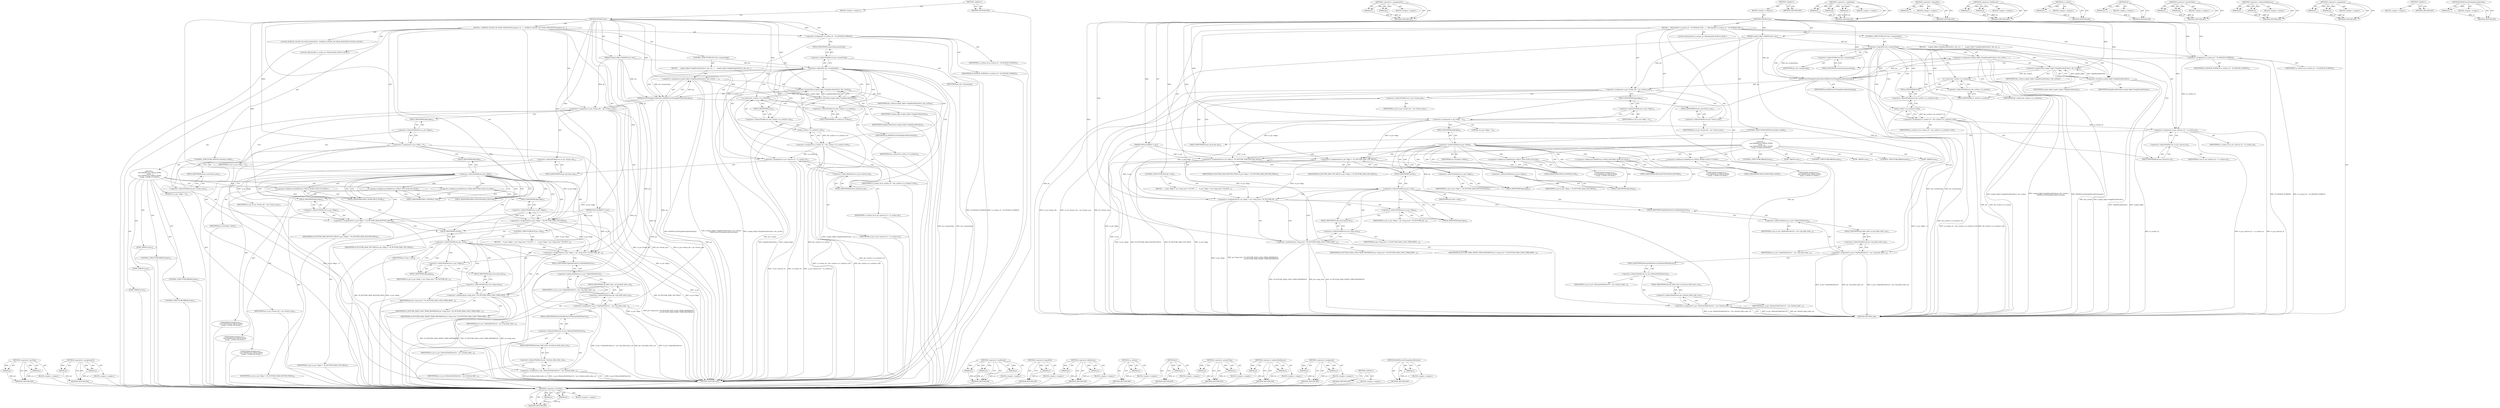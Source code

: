digraph "H264PictureToVaapiDecodeSurface" {
vulnerable_157 [label=<(METHOD,&lt;operator&gt;.lessThan)>];
vulnerable_158 [label=<(PARAM,p1)>];
vulnerable_159 [label=<(PARAM,p2)>];
vulnerable_160 [label=<(BLOCK,&lt;empty&gt;,&lt;empty&gt;)>];
vulnerable_161 [label=<(METHOD_RETURN,ANY)>];
vulnerable_179 [label=<(METHOD,&lt;operators&gt;.assignmentOr)>];
vulnerable_180 [label=<(PARAM,p1)>];
vulnerable_181 [label=<(PARAM,p2)>];
vulnerable_182 [label=<(BLOCK,&lt;empty&gt;,&lt;empty&gt;)>];
vulnerable_183 [label=<(METHOD_RETURN,ANY)>];
vulnerable_6 [label=<(METHOD,&lt;global&gt;)<SUB>1</SUB>>];
vulnerable_7 [label=<(BLOCK,&lt;empty&gt;,&lt;empty&gt;)<SUB>1</SUB>>];
vulnerable_8 [label=<(METHOD,FillVAPicture)<SUB>1</SUB>>];
vulnerable_9 [label=<(PARAM,VAPictureH264* va_pic)<SUB>2</SUB>>];
vulnerable_10 [label=<(PARAM,scoped_refptr&lt;H264Picture&gt; pic)<SUB>3</SUB>>];
vulnerable_11 [label=<(BLOCK,{
   VASurfaceID va_surface_id = VA_INVALID_SUR...,{
   VASurfaceID va_surface_id = VA_INVALID_SUR...)<SUB>3</SUB>>];
vulnerable_12 [label="<(LOCAL,VASurfaceID va_surface_id: VASurfaceID)<SUB>4</SUB>>"];
vulnerable_13 [label=<(&lt;operator&gt;.assignment,va_surface_id = VA_INVALID_SURFACE)<SUB>4</SUB>>];
vulnerable_14 [label=<(IDENTIFIER,va_surface_id,va_surface_id = VA_INVALID_SURFACE)<SUB>4</SUB>>];
vulnerable_15 [label=<(IDENTIFIER,VA_INVALID_SURFACE,va_surface_id = VA_INVALID_SURFACE)<SUB>4</SUB>>];
vulnerable_16 [label=<(CONTROL_STRUCTURE,IF,if (!pic-&gt;nonexisting))<SUB>6</SUB>>];
vulnerable_17 [label=<(&lt;operator&gt;.logicalNot,!pic-&gt;nonexisting)<SUB>6</SUB>>];
vulnerable_18 [label=<(&lt;operator&gt;.indirectFieldAccess,pic-&gt;nonexisting)<SUB>6</SUB>>];
vulnerable_19 [label=<(IDENTIFIER,pic,!pic-&gt;nonexisting)<SUB>6</SUB>>];
vulnerable_20 [label=<(FIELD_IDENTIFIER,nonexisting,nonexisting)<SUB>6</SUB>>];
vulnerable_21 [label=<(BLOCK,{
    scoped_refptr&lt;VaapiDecodeSurface&gt; dec_sur...,{
    scoped_refptr&lt;VaapiDecodeSurface&gt; dec_sur...)<SUB>6</SUB>>];
vulnerable_22 [label=<(&lt;operator&gt;.assignment,scoped_refptr&lt;VaapiDecodeSurface&gt; dec_surface =...)<SUB>7</SUB>>];
vulnerable_23 [label=<(&lt;operator&gt;.greaterThan,scoped_refptr&lt;VaapiDecodeSurface&gt; dec_surface)<SUB>7</SUB>>];
vulnerable_24 [label=<(&lt;operator&gt;.lessThan,scoped_refptr&lt;VaapiDecodeSurface)<SUB>7</SUB>>];
vulnerable_25 [label=<(IDENTIFIER,scoped_refptr,scoped_refptr&lt;VaapiDecodeSurface)<SUB>7</SUB>>];
vulnerable_26 [label=<(IDENTIFIER,VaapiDecodeSurface,scoped_refptr&lt;VaapiDecodeSurface)<SUB>7</SUB>>];
vulnerable_27 [label=<(IDENTIFIER,dec_surface,scoped_refptr&lt;VaapiDecodeSurface&gt; dec_surface)<SUB>7</SUB>>];
vulnerable_28 [label=<(H264PictureToVaapiDecodeSurface,H264PictureToVaapiDecodeSurface(pic))<SUB>8</SUB>>];
vulnerable_29 [label=<(IDENTIFIER,pic,H264PictureToVaapiDecodeSurface(pic))<SUB>8</SUB>>];
vulnerable_30 [label=<(&lt;operator&gt;.assignment,va_surface_id = dec_surface-&gt;va_surface()-&gt;id())<SUB>9</SUB>>];
vulnerable_31 [label=<(IDENTIFIER,va_surface_id,va_surface_id = dec_surface-&gt;va_surface()-&gt;id())<SUB>9</SUB>>];
vulnerable_32 [label=<(id,dec_surface-&gt;va_surface()-&gt;id())<SUB>9</SUB>>];
vulnerable_33 [label=<(&lt;operator&gt;.indirectFieldAccess,dec_surface-&gt;va_surface()-&gt;id)<SUB>9</SUB>>];
vulnerable_34 [label=<(va_surface,dec_surface-&gt;va_surface())<SUB>9</SUB>>];
vulnerable_35 [label=<(&lt;operator&gt;.indirectFieldAccess,dec_surface-&gt;va_surface)<SUB>9</SUB>>];
vulnerable_36 [label=<(IDENTIFIER,dec_surface,dec_surface-&gt;va_surface())<SUB>9</SUB>>];
vulnerable_37 [label=<(FIELD_IDENTIFIER,va_surface,va_surface)<SUB>9</SUB>>];
vulnerable_38 [label=<(FIELD_IDENTIFIER,id,id)<SUB>9</SUB>>];
vulnerable_39 [label=<(&lt;operator&gt;.assignment,va_pic-&gt;picture_id = va_surface_id)<SUB>12</SUB>>];
vulnerable_40 [label=<(&lt;operator&gt;.indirectFieldAccess,va_pic-&gt;picture_id)<SUB>12</SUB>>];
vulnerable_41 [label=<(IDENTIFIER,va_pic,va_pic-&gt;picture_id = va_surface_id)<SUB>12</SUB>>];
vulnerable_42 [label=<(FIELD_IDENTIFIER,picture_id,picture_id)<SUB>12</SUB>>];
vulnerable_43 [label=<(IDENTIFIER,va_surface_id,va_pic-&gt;picture_id = va_surface_id)<SUB>12</SUB>>];
vulnerable_44 [label=<(&lt;operator&gt;.assignment,va_pic-&gt;frame_idx = pic-&gt;frame_num)<SUB>13</SUB>>];
vulnerable_45 [label=<(&lt;operator&gt;.indirectFieldAccess,va_pic-&gt;frame_idx)<SUB>13</SUB>>];
vulnerable_46 [label=<(IDENTIFIER,va_pic,va_pic-&gt;frame_idx = pic-&gt;frame_num)<SUB>13</SUB>>];
vulnerable_47 [label=<(FIELD_IDENTIFIER,frame_idx,frame_idx)<SUB>13</SUB>>];
vulnerable_48 [label=<(&lt;operator&gt;.indirectFieldAccess,pic-&gt;frame_num)<SUB>13</SUB>>];
vulnerable_49 [label=<(IDENTIFIER,pic,va_pic-&gt;frame_idx = pic-&gt;frame_num)<SUB>13</SUB>>];
vulnerable_50 [label=<(FIELD_IDENTIFIER,frame_num,frame_num)<SUB>13</SUB>>];
vulnerable_51 [label=<(&lt;operator&gt;.assignment,va_pic-&gt;flags = 0)<SUB>14</SUB>>];
vulnerable_52 [label=<(&lt;operator&gt;.indirectFieldAccess,va_pic-&gt;flags)<SUB>14</SUB>>];
vulnerable_53 [label=<(IDENTIFIER,va_pic,va_pic-&gt;flags = 0)<SUB>14</SUB>>];
vulnerable_54 [label=<(FIELD_IDENTIFIER,flags,flags)<SUB>14</SUB>>];
vulnerable_55 [label=<(LITERAL,0,va_pic-&gt;flags = 0)<SUB>14</SUB>>];
vulnerable_56 [label=<(CONTROL_STRUCTURE,SWITCH,switch(pic-&gt;field))<SUB>16</SUB>>];
vulnerable_57 [label=<(&lt;operator&gt;.indirectFieldAccess,pic-&gt;field)<SUB>16</SUB>>];
vulnerable_58 [label=<(IDENTIFIER,pic,switch(pic-&gt;field))<SUB>16</SUB>>];
vulnerable_59 [label=<(FIELD_IDENTIFIER,field,field)<SUB>16</SUB>>];
vulnerable_60 [label="<(BLOCK,{
    case H264Picture::FIELD_NONE:
      break...,{
    case H264Picture::FIELD_NONE:
      break...)<SUB>16</SUB>>"];
vulnerable_61 [label=<(JUMP_TARGET,case)<SUB>17</SUB>>];
vulnerable_62 [label="<(&lt;operator&gt;.fieldAccess,H264Picture::FIELD_NONE)<SUB>17</SUB>>"];
vulnerable_63 [label="<(IDENTIFIER,H264Picture,{
    case H264Picture::FIELD_NONE:
      break...)<SUB>17</SUB>>"];
vulnerable_64 [label=<(FIELD_IDENTIFIER,FIELD_NONE,FIELD_NONE)<SUB>17</SUB>>];
vulnerable_65 [label=<(CONTROL_STRUCTURE,BREAK,break;)<SUB>18</SUB>>];
vulnerable_66 [label=<(JUMP_TARGET,case)<SUB>19</SUB>>];
vulnerable_67 [label="<(&lt;operator&gt;.fieldAccess,H264Picture::FIELD_TOP)<SUB>19</SUB>>"];
vulnerable_68 [label="<(IDENTIFIER,H264Picture,{
    case H264Picture::FIELD_NONE:
      break...)<SUB>19</SUB>>"];
vulnerable_69 [label=<(FIELD_IDENTIFIER,FIELD_TOP,FIELD_TOP)<SUB>19</SUB>>];
vulnerable_70 [label=<(&lt;operators&gt;.assignmentOr,va_pic-&gt;flags |= VA_PICTURE_H264_TOP_FIELD)<SUB>20</SUB>>];
vulnerable_71 [label=<(&lt;operator&gt;.indirectFieldAccess,va_pic-&gt;flags)<SUB>20</SUB>>];
vulnerable_72 [label=<(IDENTIFIER,va_pic,va_pic-&gt;flags |= VA_PICTURE_H264_TOP_FIELD)<SUB>20</SUB>>];
vulnerable_73 [label=<(FIELD_IDENTIFIER,flags,flags)<SUB>20</SUB>>];
vulnerable_74 [label=<(IDENTIFIER,VA_PICTURE_H264_TOP_FIELD,va_pic-&gt;flags |= VA_PICTURE_H264_TOP_FIELD)<SUB>20</SUB>>];
vulnerable_75 [label=<(CONTROL_STRUCTURE,BREAK,break;)<SUB>21</SUB>>];
vulnerable_76 [label=<(JUMP_TARGET,case)<SUB>22</SUB>>];
vulnerable_77 [label="<(&lt;operator&gt;.fieldAccess,H264Picture::FIELD_BOTTOM)<SUB>22</SUB>>"];
vulnerable_78 [label="<(IDENTIFIER,H264Picture,{
    case H264Picture::FIELD_NONE:
      break...)<SUB>22</SUB>>"];
vulnerable_79 [label=<(FIELD_IDENTIFIER,FIELD_BOTTOM,FIELD_BOTTOM)<SUB>22</SUB>>];
vulnerable_80 [label=<(&lt;operators&gt;.assignmentOr,va_pic-&gt;flags |= VA_PICTURE_H264_BOTTOM_FIELD)<SUB>23</SUB>>];
vulnerable_81 [label=<(&lt;operator&gt;.indirectFieldAccess,va_pic-&gt;flags)<SUB>23</SUB>>];
vulnerable_82 [label=<(IDENTIFIER,va_pic,va_pic-&gt;flags |= VA_PICTURE_H264_BOTTOM_FIELD)<SUB>23</SUB>>];
vulnerable_83 [label=<(FIELD_IDENTIFIER,flags,flags)<SUB>23</SUB>>];
vulnerable_84 [label=<(IDENTIFIER,VA_PICTURE_H264_BOTTOM_FIELD,va_pic-&gt;flags |= VA_PICTURE_H264_BOTTOM_FIELD)<SUB>23</SUB>>];
vulnerable_85 [label=<(CONTROL_STRUCTURE,BREAK,break;)<SUB>24</SUB>>];
vulnerable_86 [label=<(CONTROL_STRUCTURE,IF,if (pic-&gt;ref))<SUB>27</SUB>>];
vulnerable_87 [label=<(&lt;operator&gt;.indirectFieldAccess,pic-&gt;ref)<SUB>27</SUB>>];
vulnerable_88 [label=<(IDENTIFIER,pic,if (pic-&gt;ref))<SUB>27</SUB>>];
vulnerable_89 [label=<(FIELD_IDENTIFIER,ref,ref)<SUB>27</SUB>>];
vulnerable_90 [label=<(BLOCK,{
    va_pic-&gt;flags |= pic-&gt;long_term ? VA_PICT...,{
    va_pic-&gt;flags |= pic-&gt;long_term ? VA_PICT...)<SUB>27</SUB>>];
vulnerable_91 [label=<(&lt;operators&gt;.assignmentOr,va_pic-&gt;flags |= pic-&gt;long_term ? VA_PICTURE_H2...)<SUB>28</SUB>>];
vulnerable_92 [label=<(&lt;operator&gt;.indirectFieldAccess,va_pic-&gt;flags)<SUB>28</SUB>>];
vulnerable_93 [label=<(IDENTIFIER,va_pic,va_pic-&gt;flags |= pic-&gt;long_term ? VA_PICTURE_H2...)<SUB>28</SUB>>];
vulnerable_94 [label=<(FIELD_IDENTIFIER,flags,flags)<SUB>28</SUB>>];
vulnerable_95 [label=<(&lt;operator&gt;.conditional,pic-&gt;long_term ? VA_PICTURE_H264_LONG_TERM_REFE...)<SUB>28</SUB>>];
vulnerable_96 [label=<(&lt;operator&gt;.indirectFieldAccess,pic-&gt;long_term)<SUB>28</SUB>>];
vulnerable_97 [label=<(IDENTIFIER,pic,pic-&gt;long_term ? VA_PICTURE_H264_LONG_TERM_REFE...)<SUB>28</SUB>>];
vulnerable_98 [label=<(FIELD_IDENTIFIER,long_term,long_term)<SUB>28</SUB>>];
vulnerable_99 [label=<(IDENTIFIER,VA_PICTURE_H264_LONG_TERM_REFERENCE,pic-&gt;long_term ? VA_PICTURE_H264_LONG_TERM_REFE...)<SUB>28</SUB>>];
vulnerable_100 [label=<(IDENTIFIER,VA_PICTURE_H264_SHORT_TERM_REFERENCE,pic-&gt;long_term ? VA_PICTURE_H264_LONG_TERM_REFE...)<SUB>29</SUB>>];
vulnerable_101 [label=<(&lt;operator&gt;.assignment,va_pic-&gt;TopFieldOrderCnt = pic-&gt;top_field_order...)<SUB>32</SUB>>];
vulnerable_102 [label=<(&lt;operator&gt;.indirectFieldAccess,va_pic-&gt;TopFieldOrderCnt)<SUB>32</SUB>>];
vulnerable_103 [label=<(IDENTIFIER,va_pic,va_pic-&gt;TopFieldOrderCnt = pic-&gt;top_field_order...)<SUB>32</SUB>>];
vulnerable_104 [label=<(FIELD_IDENTIFIER,TopFieldOrderCnt,TopFieldOrderCnt)<SUB>32</SUB>>];
vulnerable_105 [label=<(&lt;operator&gt;.indirectFieldAccess,pic-&gt;top_field_order_cnt)<SUB>32</SUB>>];
vulnerable_106 [label=<(IDENTIFIER,pic,va_pic-&gt;TopFieldOrderCnt = pic-&gt;top_field_order...)<SUB>32</SUB>>];
vulnerable_107 [label=<(FIELD_IDENTIFIER,top_field_order_cnt,top_field_order_cnt)<SUB>32</SUB>>];
vulnerable_108 [label=<(&lt;operator&gt;.assignment,va_pic-&gt;BottomFieldOrderCnt = pic-&gt;bottom_field...)<SUB>33</SUB>>];
vulnerable_109 [label=<(&lt;operator&gt;.indirectFieldAccess,va_pic-&gt;BottomFieldOrderCnt)<SUB>33</SUB>>];
vulnerable_110 [label=<(IDENTIFIER,va_pic,va_pic-&gt;BottomFieldOrderCnt = pic-&gt;bottom_field...)<SUB>33</SUB>>];
vulnerable_111 [label=<(FIELD_IDENTIFIER,BottomFieldOrderCnt,BottomFieldOrderCnt)<SUB>33</SUB>>];
vulnerable_112 [label=<(&lt;operator&gt;.indirectFieldAccess,pic-&gt;bottom_field_order_cnt)<SUB>33</SUB>>];
vulnerable_113 [label=<(IDENTIFIER,pic,va_pic-&gt;BottomFieldOrderCnt = pic-&gt;bottom_field...)<SUB>33</SUB>>];
vulnerable_114 [label=<(FIELD_IDENTIFIER,bottom_field_order_cnt,bottom_field_order_cnt)<SUB>33</SUB>>];
vulnerable_115 [label=<(METHOD_RETURN,void)<SUB>1</SUB>>];
vulnerable_117 [label=<(METHOD_RETURN,ANY)<SUB>1</SUB>>];
vulnerable_184 [label=<(METHOD,&lt;operator&gt;.conditional)>];
vulnerable_185 [label=<(PARAM,p1)>];
vulnerable_186 [label=<(PARAM,p2)>];
vulnerable_187 [label=<(PARAM,p3)>];
vulnerable_188 [label=<(BLOCK,&lt;empty&gt;,&lt;empty&gt;)>];
vulnerable_189 [label=<(METHOD_RETURN,ANY)>];
vulnerable_143 [label=<(METHOD,&lt;operator&gt;.logicalNot)>];
vulnerable_144 [label=<(PARAM,p1)>];
vulnerable_145 [label=<(BLOCK,&lt;empty&gt;,&lt;empty&gt;)>];
vulnerable_146 [label=<(METHOD_RETURN,ANY)>];
vulnerable_174 [label=<(METHOD,&lt;operator&gt;.fieldAccess)>];
vulnerable_175 [label=<(PARAM,p1)>];
vulnerable_176 [label=<(PARAM,p2)>];
vulnerable_177 [label=<(BLOCK,&lt;empty&gt;,&lt;empty&gt;)>];
vulnerable_178 [label=<(METHOD_RETURN,ANY)>];
vulnerable_170 [label=<(METHOD,va_surface)>];
vulnerable_171 [label=<(PARAM,p1)>];
vulnerable_172 [label=<(BLOCK,&lt;empty&gt;,&lt;empty&gt;)>];
vulnerable_173 [label=<(METHOD_RETURN,ANY)>];
vulnerable_166 [label=<(METHOD,id)>];
vulnerable_167 [label=<(PARAM,p1)>];
vulnerable_168 [label=<(BLOCK,&lt;empty&gt;,&lt;empty&gt;)>];
vulnerable_169 [label=<(METHOD_RETURN,ANY)>];
vulnerable_152 [label=<(METHOD,&lt;operator&gt;.greaterThan)>];
vulnerable_153 [label=<(PARAM,p1)>];
vulnerable_154 [label=<(PARAM,p2)>];
vulnerable_155 [label=<(BLOCK,&lt;empty&gt;,&lt;empty&gt;)>];
vulnerable_156 [label=<(METHOD_RETURN,ANY)>];
vulnerable_147 [label=<(METHOD,&lt;operator&gt;.indirectFieldAccess)>];
vulnerable_148 [label=<(PARAM,p1)>];
vulnerable_149 [label=<(PARAM,p2)>];
vulnerable_150 [label=<(BLOCK,&lt;empty&gt;,&lt;empty&gt;)>];
vulnerable_151 [label=<(METHOD_RETURN,ANY)>];
vulnerable_138 [label=<(METHOD,&lt;operator&gt;.assignment)>];
vulnerable_139 [label=<(PARAM,p1)>];
vulnerable_140 [label=<(PARAM,p2)>];
vulnerable_141 [label=<(BLOCK,&lt;empty&gt;,&lt;empty&gt;)>];
vulnerable_142 [label=<(METHOD_RETURN,ANY)>];
vulnerable_132 [label=<(METHOD,&lt;global&gt;)<SUB>1</SUB>>];
vulnerable_133 [label=<(BLOCK,&lt;empty&gt;,&lt;empty&gt;)>];
vulnerable_134 [label=<(METHOD_RETURN,ANY)>];
vulnerable_162 [label=<(METHOD,H264PictureToVaapiDecodeSurface)>];
vulnerable_163 [label=<(PARAM,p1)>];
vulnerable_164 [label=<(BLOCK,&lt;empty&gt;,&lt;empty&gt;)>];
vulnerable_165 [label=<(METHOD_RETURN,ANY)>];
fixed_160 [label=<(METHOD,&lt;operator&gt;.lessThan)>];
fixed_161 [label=<(PARAM,p1)>];
fixed_162 [label=<(PARAM,p2)>];
fixed_163 [label=<(BLOCK,&lt;empty&gt;,&lt;empty&gt;)>];
fixed_164 [label=<(METHOD_RETURN,ANY)>];
fixed_182 [label=<(METHOD,&lt;operators&gt;.assignmentOr)>];
fixed_183 [label=<(PARAM,p1)>];
fixed_184 [label=<(PARAM,p2)>];
fixed_185 [label=<(BLOCK,&lt;empty&gt;,&lt;empty&gt;)>];
fixed_186 [label=<(METHOD_RETURN,ANY)>];
fixed_6 [label=<(METHOD,&lt;global&gt;)<SUB>1</SUB>>];
fixed_7 [label=<(BLOCK,&lt;empty&gt;,&lt;empty&gt;)<SUB>1</SUB>>];
fixed_8 [label=<(METHOD,FillVAPicture)<SUB>1</SUB>>];
fixed_9 [label=<(PARAM,VAPictureH264* va_pic)<SUB>2</SUB>>];
fixed_10 [label=<(PARAM,scoped_refptr&lt;H264Picture&gt; pic)<SUB>3</SUB>>];
fixed_11 [label=<(BLOCK,{
  DCHECK_CALLED_ON_VALID_SEQUENCE(sequence_ch...,{
  DCHECK_CALLED_ON_VALID_SEQUENCE(sequence_ch...)<SUB>3</SUB>>];
fixed_12 [label="<(LOCAL,DCHECK_CALLED_ON_VALID_SEQUENCE : DCHECK_CALLED_ON_VALID_SEQUENCE)<SUB>4</SUB>>"];
fixed_13 [label="<(LOCAL,VASurfaceID va_surface_id: VASurfaceID)<SUB>5</SUB>>"];
fixed_14 [label=<(&lt;operator&gt;.assignment,va_surface_id = VA_INVALID_SURFACE)<SUB>5</SUB>>];
fixed_15 [label=<(IDENTIFIER,va_surface_id,va_surface_id = VA_INVALID_SURFACE)<SUB>5</SUB>>];
fixed_16 [label=<(IDENTIFIER,VA_INVALID_SURFACE,va_surface_id = VA_INVALID_SURFACE)<SUB>5</SUB>>];
fixed_17 [label=<(CONTROL_STRUCTURE,IF,if (!pic-&gt;nonexisting))<SUB>7</SUB>>];
fixed_18 [label=<(&lt;operator&gt;.logicalNot,!pic-&gt;nonexisting)<SUB>7</SUB>>];
fixed_19 [label=<(&lt;operator&gt;.indirectFieldAccess,pic-&gt;nonexisting)<SUB>7</SUB>>];
fixed_20 [label=<(IDENTIFIER,pic,!pic-&gt;nonexisting)<SUB>7</SUB>>];
fixed_21 [label=<(FIELD_IDENTIFIER,nonexisting,nonexisting)<SUB>7</SUB>>];
fixed_22 [label=<(BLOCK,{
    scoped_refptr&lt;VaapiDecodeSurface&gt; dec_sur...,{
    scoped_refptr&lt;VaapiDecodeSurface&gt; dec_sur...)<SUB>7</SUB>>];
fixed_23 [label=<(&lt;operator&gt;.assignment,scoped_refptr&lt;VaapiDecodeSurface&gt; dec_surface =...)<SUB>8</SUB>>];
fixed_24 [label=<(&lt;operator&gt;.greaterThan,scoped_refptr&lt;VaapiDecodeSurface&gt; dec_surface)<SUB>8</SUB>>];
fixed_25 [label=<(&lt;operator&gt;.lessThan,scoped_refptr&lt;VaapiDecodeSurface)<SUB>8</SUB>>];
fixed_26 [label=<(IDENTIFIER,scoped_refptr,scoped_refptr&lt;VaapiDecodeSurface)<SUB>8</SUB>>];
fixed_27 [label=<(IDENTIFIER,VaapiDecodeSurface,scoped_refptr&lt;VaapiDecodeSurface)<SUB>8</SUB>>];
fixed_28 [label=<(IDENTIFIER,dec_surface,scoped_refptr&lt;VaapiDecodeSurface&gt; dec_surface)<SUB>8</SUB>>];
fixed_29 [label=<(H264PictureToVaapiDecodeSurface,H264PictureToVaapiDecodeSurface(pic))<SUB>9</SUB>>];
fixed_30 [label=<(IDENTIFIER,pic,H264PictureToVaapiDecodeSurface(pic))<SUB>9</SUB>>];
fixed_31 [label=<(&lt;operator&gt;.assignment,va_surface_id = dec_surface-&gt;va_surface()-&gt;id())<SUB>10</SUB>>];
fixed_32 [label=<(IDENTIFIER,va_surface_id,va_surface_id = dec_surface-&gt;va_surface()-&gt;id())<SUB>10</SUB>>];
fixed_33 [label=<(id,dec_surface-&gt;va_surface()-&gt;id())<SUB>10</SUB>>];
fixed_34 [label=<(&lt;operator&gt;.indirectFieldAccess,dec_surface-&gt;va_surface()-&gt;id)<SUB>10</SUB>>];
fixed_35 [label=<(va_surface,dec_surface-&gt;va_surface())<SUB>10</SUB>>];
fixed_36 [label=<(&lt;operator&gt;.indirectFieldAccess,dec_surface-&gt;va_surface)<SUB>10</SUB>>];
fixed_37 [label=<(IDENTIFIER,dec_surface,dec_surface-&gt;va_surface())<SUB>10</SUB>>];
fixed_38 [label=<(FIELD_IDENTIFIER,va_surface,va_surface)<SUB>10</SUB>>];
fixed_39 [label=<(FIELD_IDENTIFIER,id,id)<SUB>10</SUB>>];
fixed_40 [label=<(&lt;operator&gt;.assignment,va_pic-&gt;picture_id = va_surface_id)<SUB>13</SUB>>];
fixed_41 [label=<(&lt;operator&gt;.indirectFieldAccess,va_pic-&gt;picture_id)<SUB>13</SUB>>];
fixed_42 [label=<(IDENTIFIER,va_pic,va_pic-&gt;picture_id = va_surface_id)<SUB>13</SUB>>];
fixed_43 [label=<(FIELD_IDENTIFIER,picture_id,picture_id)<SUB>13</SUB>>];
fixed_44 [label=<(IDENTIFIER,va_surface_id,va_pic-&gt;picture_id = va_surface_id)<SUB>13</SUB>>];
fixed_45 [label=<(&lt;operator&gt;.assignment,va_pic-&gt;frame_idx = pic-&gt;frame_num)<SUB>14</SUB>>];
fixed_46 [label=<(&lt;operator&gt;.indirectFieldAccess,va_pic-&gt;frame_idx)<SUB>14</SUB>>];
fixed_47 [label=<(IDENTIFIER,va_pic,va_pic-&gt;frame_idx = pic-&gt;frame_num)<SUB>14</SUB>>];
fixed_48 [label=<(FIELD_IDENTIFIER,frame_idx,frame_idx)<SUB>14</SUB>>];
fixed_49 [label=<(&lt;operator&gt;.indirectFieldAccess,pic-&gt;frame_num)<SUB>14</SUB>>];
fixed_50 [label=<(IDENTIFIER,pic,va_pic-&gt;frame_idx = pic-&gt;frame_num)<SUB>14</SUB>>];
fixed_51 [label=<(FIELD_IDENTIFIER,frame_num,frame_num)<SUB>14</SUB>>];
fixed_52 [label=<(&lt;operator&gt;.assignment,va_pic-&gt;flags = 0)<SUB>15</SUB>>];
fixed_53 [label=<(&lt;operator&gt;.indirectFieldAccess,va_pic-&gt;flags)<SUB>15</SUB>>];
fixed_54 [label=<(IDENTIFIER,va_pic,va_pic-&gt;flags = 0)<SUB>15</SUB>>];
fixed_55 [label=<(FIELD_IDENTIFIER,flags,flags)<SUB>15</SUB>>];
fixed_56 [label=<(LITERAL,0,va_pic-&gt;flags = 0)<SUB>15</SUB>>];
fixed_57 [label=<(CONTROL_STRUCTURE,SWITCH,switch(pic-&gt;field))<SUB>17</SUB>>];
fixed_58 [label=<(&lt;operator&gt;.indirectFieldAccess,pic-&gt;field)<SUB>17</SUB>>];
fixed_59 [label=<(IDENTIFIER,pic,switch(pic-&gt;field))<SUB>17</SUB>>];
fixed_60 [label=<(FIELD_IDENTIFIER,field,field)<SUB>17</SUB>>];
fixed_61 [label="<(BLOCK,{
    case H264Picture::FIELD_NONE:
      break...,{
    case H264Picture::FIELD_NONE:
      break...)<SUB>17</SUB>>"];
fixed_62 [label=<(JUMP_TARGET,case)<SUB>18</SUB>>];
fixed_63 [label="<(&lt;operator&gt;.fieldAccess,H264Picture::FIELD_NONE)<SUB>18</SUB>>"];
fixed_64 [label="<(IDENTIFIER,H264Picture,{
    case H264Picture::FIELD_NONE:
      break...)<SUB>18</SUB>>"];
fixed_65 [label=<(FIELD_IDENTIFIER,FIELD_NONE,FIELD_NONE)<SUB>18</SUB>>];
fixed_66 [label=<(CONTROL_STRUCTURE,BREAK,break;)<SUB>19</SUB>>];
fixed_67 [label=<(JUMP_TARGET,case)<SUB>20</SUB>>];
fixed_68 [label="<(&lt;operator&gt;.fieldAccess,H264Picture::FIELD_TOP)<SUB>20</SUB>>"];
fixed_69 [label="<(IDENTIFIER,H264Picture,{
    case H264Picture::FIELD_NONE:
      break...)<SUB>20</SUB>>"];
fixed_70 [label=<(FIELD_IDENTIFIER,FIELD_TOP,FIELD_TOP)<SUB>20</SUB>>];
fixed_71 [label=<(&lt;operators&gt;.assignmentOr,va_pic-&gt;flags |= VA_PICTURE_H264_TOP_FIELD)<SUB>21</SUB>>];
fixed_72 [label=<(&lt;operator&gt;.indirectFieldAccess,va_pic-&gt;flags)<SUB>21</SUB>>];
fixed_73 [label=<(IDENTIFIER,va_pic,va_pic-&gt;flags |= VA_PICTURE_H264_TOP_FIELD)<SUB>21</SUB>>];
fixed_74 [label=<(FIELD_IDENTIFIER,flags,flags)<SUB>21</SUB>>];
fixed_75 [label=<(IDENTIFIER,VA_PICTURE_H264_TOP_FIELD,va_pic-&gt;flags |= VA_PICTURE_H264_TOP_FIELD)<SUB>21</SUB>>];
fixed_76 [label=<(CONTROL_STRUCTURE,BREAK,break;)<SUB>22</SUB>>];
fixed_77 [label=<(JUMP_TARGET,case)<SUB>23</SUB>>];
fixed_78 [label="<(&lt;operator&gt;.fieldAccess,H264Picture::FIELD_BOTTOM)<SUB>23</SUB>>"];
fixed_79 [label="<(IDENTIFIER,H264Picture,{
    case H264Picture::FIELD_NONE:
      break...)<SUB>23</SUB>>"];
fixed_80 [label=<(FIELD_IDENTIFIER,FIELD_BOTTOM,FIELD_BOTTOM)<SUB>23</SUB>>];
fixed_81 [label=<(&lt;operators&gt;.assignmentOr,va_pic-&gt;flags |= VA_PICTURE_H264_BOTTOM_FIELD)<SUB>24</SUB>>];
fixed_82 [label=<(&lt;operator&gt;.indirectFieldAccess,va_pic-&gt;flags)<SUB>24</SUB>>];
fixed_83 [label=<(IDENTIFIER,va_pic,va_pic-&gt;flags |= VA_PICTURE_H264_BOTTOM_FIELD)<SUB>24</SUB>>];
fixed_84 [label=<(FIELD_IDENTIFIER,flags,flags)<SUB>24</SUB>>];
fixed_85 [label=<(IDENTIFIER,VA_PICTURE_H264_BOTTOM_FIELD,va_pic-&gt;flags |= VA_PICTURE_H264_BOTTOM_FIELD)<SUB>24</SUB>>];
fixed_86 [label=<(CONTROL_STRUCTURE,BREAK,break;)<SUB>25</SUB>>];
fixed_87 [label=<(CONTROL_STRUCTURE,IF,if (pic-&gt;ref))<SUB>28</SUB>>];
fixed_88 [label=<(&lt;operator&gt;.indirectFieldAccess,pic-&gt;ref)<SUB>28</SUB>>];
fixed_89 [label=<(IDENTIFIER,pic,if (pic-&gt;ref))<SUB>28</SUB>>];
fixed_90 [label=<(FIELD_IDENTIFIER,ref,ref)<SUB>28</SUB>>];
fixed_91 [label=<(BLOCK,{
    va_pic-&gt;flags |= pic-&gt;long_term ? VA_PICT...,{
    va_pic-&gt;flags |= pic-&gt;long_term ? VA_PICT...)<SUB>28</SUB>>];
fixed_92 [label=<(&lt;operators&gt;.assignmentOr,va_pic-&gt;flags |= pic-&gt;long_term ? VA_PICTURE_H2...)<SUB>29</SUB>>];
fixed_93 [label=<(&lt;operator&gt;.indirectFieldAccess,va_pic-&gt;flags)<SUB>29</SUB>>];
fixed_94 [label=<(IDENTIFIER,va_pic,va_pic-&gt;flags |= pic-&gt;long_term ? VA_PICTURE_H2...)<SUB>29</SUB>>];
fixed_95 [label=<(FIELD_IDENTIFIER,flags,flags)<SUB>29</SUB>>];
fixed_96 [label=<(&lt;operator&gt;.conditional,pic-&gt;long_term ? VA_PICTURE_H264_LONG_TERM_REFE...)<SUB>29</SUB>>];
fixed_97 [label=<(&lt;operator&gt;.indirectFieldAccess,pic-&gt;long_term)<SUB>29</SUB>>];
fixed_98 [label=<(IDENTIFIER,pic,pic-&gt;long_term ? VA_PICTURE_H264_LONG_TERM_REFE...)<SUB>29</SUB>>];
fixed_99 [label=<(FIELD_IDENTIFIER,long_term,long_term)<SUB>29</SUB>>];
fixed_100 [label=<(IDENTIFIER,VA_PICTURE_H264_LONG_TERM_REFERENCE,pic-&gt;long_term ? VA_PICTURE_H264_LONG_TERM_REFE...)<SUB>29</SUB>>];
fixed_101 [label=<(IDENTIFIER,VA_PICTURE_H264_SHORT_TERM_REFERENCE,pic-&gt;long_term ? VA_PICTURE_H264_LONG_TERM_REFE...)<SUB>30</SUB>>];
fixed_102 [label=<(&lt;operator&gt;.assignment,va_pic-&gt;TopFieldOrderCnt = pic-&gt;top_field_order...)<SUB>33</SUB>>];
fixed_103 [label=<(&lt;operator&gt;.indirectFieldAccess,va_pic-&gt;TopFieldOrderCnt)<SUB>33</SUB>>];
fixed_104 [label=<(IDENTIFIER,va_pic,va_pic-&gt;TopFieldOrderCnt = pic-&gt;top_field_order...)<SUB>33</SUB>>];
fixed_105 [label=<(FIELD_IDENTIFIER,TopFieldOrderCnt,TopFieldOrderCnt)<SUB>33</SUB>>];
fixed_106 [label=<(&lt;operator&gt;.indirectFieldAccess,pic-&gt;top_field_order_cnt)<SUB>33</SUB>>];
fixed_107 [label=<(IDENTIFIER,pic,va_pic-&gt;TopFieldOrderCnt = pic-&gt;top_field_order...)<SUB>33</SUB>>];
fixed_108 [label=<(FIELD_IDENTIFIER,top_field_order_cnt,top_field_order_cnt)<SUB>33</SUB>>];
fixed_109 [label=<(&lt;operator&gt;.assignment,va_pic-&gt;BottomFieldOrderCnt = pic-&gt;bottom_field...)<SUB>34</SUB>>];
fixed_110 [label=<(&lt;operator&gt;.indirectFieldAccess,va_pic-&gt;BottomFieldOrderCnt)<SUB>34</SUB>>];
fixed_111 [label=<(IDENTIFIER,va_pic,va_pic-&gt;BottomFieldOrderCnt = pic-&gt;bottom_field...)<SUB>34</SUB>>];
fixed_112 [label=<(FIELD_IDENTIFIER,BottomFieldOrderCnt,BottomFieldOrderCnt)<SUB>34</SUB>>];
fixed_113 [label=<(&lt;operator&gt;.indirectFieldAccess,pic-&gt;bottom_field_order_cnt)<SUB>34</SUB>>];
fixed_114 [label=<(IDENTIFIER,pic,va_pic-&gt;BottomFieldOrderCnt = pic-&gt;bottom_field...)<SUB>34</SUB>>];
fixed_115 [label=<(FIELD_IDENTIFIER,bottom_field_order_cnt,bottom_field_order_cnt)<SUB>34</SUB>>];
fixed_116 [label=<(METHOD_RETURN,void)<SUB>1</SUB>>];
fixed_118 [label=<(METHOD_RETURN,ANY)<SUB>1</SUB>>];
fixed_187 [label=<(METHOD,&lt;operator&gt;.conditional)>];
fixed_188 [label=<(PARAM,p1)>];
fixed_189 [label=<(PARAM,p2)>];
fixed_190 [label=<(PARAM,p3)>];
fixed_191 [label=<(BLOCK,&lt;empty&gt;,&lt;empty&gt;)>];
fixed_192 [label=<(METHOD_RETURN,ANY)>];
fixed_146 [label=<(METHOD,&lt;operator&gt;.logicalNot)>];
fixed_147 [label=<(PARAM,p1)>];
fixed_148 [label=<(BLOCK,&lt;empty&gt;,&lt;empty&gt;)>];
fixed_149 [label=<(METHOD_RETURN,ANY)>];
fixed_177 [label=<(METHOD,&lt;operator&gt;.fieldAccess)>];
fixed_178 [label=<(PARAM,p1)>];
fixed_179 [label=<(PARAM,p2)>];
fixed_180 [label=<(BLOCK,&lt;empty&gt;,&lt;empty&gt;)>];
fixed_181 [label=<(METHOD_RETURN,ANY)>];
fixed_173 [label=<(METHOD,va_surface)>];
fixed_174 [label=<(PARAM,p1)>];
fixed_175 [label=<(BLOCK,&lt;empty&gt;,&lt;empty&gt;)>];
fixed_176 [label=<(METHOD_RETURN,ANY)>];
fixed_169 [label=<(METHOD,id)>];
fixed_170 [label=<(PARAM,p1)>];
fixed_171 [label=<(BLOCK,&lt;empty&gt;,&lt;empty&gt;)>];
fixed_172 [label=<(METHOD_RETURN,ANY)>];
fixed_155 [label=<(METHOD,&lt;operator&gt;.greaterThan)>];
fixed_156 [label=<(PARAM,p1)>];
fixed_157 [label=<(PARAM,p2)>];
fixed_158 [label=<(BLOCK,&lt;empty&gt;,&lt;empty&gt;)>];
fixed_159 [label=<(METHOD_RETURN,ANY)>];
fixed_150 [label=<(METHOD,&lt;operator&gt;.indirectFieldAccess)>];
fixed_151 [label=<(PARAM,p1)>];
fixed_152 [label=<(PARAM,p2)>];
fixed_153 [label=<(BLOCK,&lt;empty&gt;,&lt;empty&gt;)>];
fixed_154 [label=<(METHOD_RETURN,ANY)>];
fixed_141 [label=<(METHOD,&lt;operator&gt;.assignment)>];
fixed_142 [label=<(PARAM,p1)>];
fixed_143 [label=<(PARAM,p2)>];
fixed_144 [label=<(BLOCK,&lt;empty&gt;,&lt;empty&gt;)>];
fixed_145 [label=<(METHOD_RETURN,ANY)>];
fixed_135 [label=<(METHOD,&lt;global&gt;)<SUB>1</SUB>>];
fixed_136 [label=<(BLOCK,&lt;empty&gt;,&lt;empty&gt;)>];
fixed_137 [label=<(METHOD_RETURN,ANY)>];
fixed_165 [label=<(METHOD,H264PictureToVaapiDecodeSurface)>];
fixed_166 [label=<(PARAM,p1)>];
fixed_167 [label=<(BLOCK,&lt;empty&gt;,&lt;empty&gt;)>];
fixed_168 [label=<(METHOD_RETURN,ANY)>];
vulnerable_157 -> vulnerable_158  [key=0, label="AST: "];
vulnerable_157 -> vulnerable_158  [key=1, label="DDG: "];
vulnerable_157 -> vulnerable_160  [key=0, label="AST: "];
vulnerable_157 -> vulnerable_159  [key=0, label="AST: "];
vulnerable_157 -> vulnerable_159  [key=1, label="DDG: "];
vulnerable_157 -> vulnerable_161  [key=0, label="AST: "];
vulnerable_157 -> vulnerable_161  [key=1, label="CFG: "];
vulnerable_158 -> vulnerable_161  [key=0, label="DDG: p1"];
vulnerable_159 -> vulnerable_161  [key=0, label="DDG: p2"];
vulnerable_179 -> vulnerable_180  [key=0, label="AST: "];
vulnerable_179 -> vulnerable_180  [key=1, label="DDG: "];
vulnerable_179 -> vulnerable_182  [key=0, label="AST: "];
vulnerable_179 -> vulnerable_181  [key=0, label="AST: "];
vulnerable_179 -> vulnerable_181  [key=1, label="DDG: "];
vulnerable_179 -> vulnerable_183  [key=0, label="AST: "];
vulnerable_179 -> vulnerable_183  [key=1, label="CFG: "];
vulnerable_180 -> vulnerable_183  [key=0, label="DDG: p1"];
vulnerable_181 -> vulnerable_183  [key=0, label="DDG: p2"];
vulnerable_6 -> vulnerable_7  [key=0, label="AST: "];
vulnerable_6 -> vulnerable_117  [key=0, label="AST: "];
vulnerable_6 -> vulnerable_117  [key=1, label="CFG: "];
vulnerable_7 -> vulnerable_8  [key=0, label="AST: "];
vulnerable_8 -> vulnerable_9  [key=0, label="AST: "];
vulnerable_8 -> vulnerable_9  [key=1, label="DDG: "];
vulnerable_8 -> vulnerable_10  [key=0, label="AST: "];
vulnerable_8 -> vulnerable_10  [key=1, label="DDG: "];
vulnerable_8 -> vulnerable_11  [key=0, label="AST: "];
vulnerable_8 -> vulnerable_115  [key=0, label="AST: "];
vulnerable_8 -> vulnerable_13  [key=0, label="CFG: "];
vulnerable_8 -> vulnerable_13  [key=1, label="DDG: "];
vulnerable_8 -> vulnerable_39  [key=0, label="DDG: "];
vulnerable_8 -> vulnerable_51  [key=0, label="DDG: "];
vulnerable_8 -> vulnerable_70  [key=0, label="DDG: "];
vulnerable_8 -> vulnerable_80  [key=0, label="DDG: "];
vulnerable_8 -> vulnerable_91  [key=0, label="DDG: "];
vulnerable_8 -> vulnerable_23  [key=0, label="DDG: "];
vulnerable_8 -> vulnerable_28  [key=0, label="DDG: "];
vulnerable_8 -> vulnerable_95  [key=0, label="DDG: "];
vulnerable_8 -> vulnerable_24  [key=0, label="DDG: "];
vulnerable_9 -> vulnerable_115  [key=0, label="DDG: va_pic"];
vulnerable_9 -> vulnerable_70  [key=0, label="DDG: va_pic"];
vulnerable_9 -> vulnerable_80  [key=0, label="DDG: va_pic"];
vulnerable_9 -> vulnerable_91  [key=0, label="DDG: va_pic"];
vulnerable_10 -> vulnerable_115  [key=0, label="DDG: pic"];
vulnerable_10 -> vulnerable_44  [key=0, label="DDG: pic"];
vulnerable_10 -> vulnerable_101  [key=0, label="DDG: pic"];
vulnerable_10 -> vulnerable_108  [key=0, label="DDG: pic"];
vulnerable_10 -> vulnerable_17  [key=0, label="DDG: pic"];
vulnerable_10 -> vulnerable_28  [key=0, label="DDG: pic"];
vulnerable_11 -> vulnerable_12  [key=0, label="AST: "];
vulnerable_11 -> vulnerable_13  [key=0, label="AST: "];
vulnerable_11 -> vulnerable_16  [key=0, label="AST: "];
vulnerable_11 -> vulnerable_39  [key=0, label="AST: "];
vulnerable_11 -> vulnerable_44  [key=0, label="AST: "];
vulnerable_11 -> vulnerable_51  [key=0, label="AST: "];
vulnerable_11 -> vulnerable_56  [key=0, label="AST: "];
vulnerable_11 -> vulnerable_86  [key=0, label="AST: "];
vulnerable_11 -> vulnerable_101  [key=0, label="AST: "];
vulnerable_11 -> vulnerable_108  [key=0, label="AST: "];
vulnerable_13 -> vulnerable_14  [key=0, label="AST: "];
vulnerable_13 -> vulnerable_15  [key=0, label="AST: "];
vulnerable_13 -> vulnerable_20  [key=0, label="CFG: "];
vulnerable_13 -> vulnerable_115  [key=0, label="DDG: va_surface_id = VA_INVALID_SURFACE"];
vulnerable_13 -> vulnerable_115  [key=1, label="DDG: VA_INVALID_SURFACE"];
vulnerable_13 -> vulnerable_39  [key=0, label="DDG: va_surface_id"];
vulnerable_16 -> vulnerable_17  [key=0, label="AST: "];
vulnerable_16 -> vulnerable_21  [key=0, label="AST: "];
vulnerable_17 -> vulnerable_18  [key=0, label="AST: "];
vulnerable_17 -> vulnerable_24  [key=0, label="CFG: "];
vulnerable_17 -> vulnerable_24  [key=1, label="CDG: "];
vulnerable_17 -> vulnerable_42  [key=0, label="CFG: "];
vulnerable_17 -> vulnerable_115  [key=0, label="DDG: pic-&gt;nonexisting"];
vulnerable_17 -> vulnerable_115  [key=1, label="DDG: !pic-&gt;nonexisting"];
vulnerable_17 -> vulnerable_28  [key=0, label="DDG: pic-&gt;nonexisting"];
vulnerable_17 -> vulnerable_28  [key=1, label="CDG: "];
vulnerable_17 -> vulnerable_30  [key=0, label="CDG: "];
vulnerable_17 -> vulnerable_34  [key=0, label="CDG: "];
vulnerable_17 -> vulnerable_32  [key=0, label="CDG: "];
vulnerable_17 -> vulnerable_37  [key=0, label="CDG: "];
vulnerable_17 -> vulnerable_38  [key=0, label="CDG: "];
vulnerable_17 -> vulnerable_22  [key=0, label="CDG: "];
vulnerable_17 -> vulnerable_35  [key=0, label="CDG: "];
vulnerable_17 -> vulnerable_33  [key=0, label="CDG: "];
vulnerable_17 -> vulnerable_23  [key=0, label="CDG: "];
vulnerable_18 -> vulnerable_19  [key=0, label="AST: "];
vulnerable_18 -> vulnerable_20  [key=0, label="AST: "];
vulnerable_18 -> vulnerable_17  [key=0, label="CFG: "];
vulnerable_20 -> vulnerable_18  [key=0, label="CFG: "];
vulnerable_21 -> vulnerable_22  [key=0, label="AST: "];
vulnerable_21 -> vulnerable_30  [key=0, label="AST: "];
vulnerable_22 -> vulnerable_23  [key=0, label="AST: "];
vulnerable_22 -> vulnerable_28  [key=0, label="AST: "];
vulnerable_22 -> vulnerable_37  [key=0, label="CFG: "];
vulnerable_22 -> vulnerable_115  [key=0, label="DDG: scoped_refptr&lt;VaapiDecodeSurface&gt; dec_surface"];
vulnerable_22 -> vulnerable_115  [key=1, label="DDG: H264PictureToVaapiDecodeSurface(pic)"];
vulnerable_22 -> vulnerable_115  [key=2, label="DDG: scoped_refptr&lt;VaapiDecodeSurface&gt; dec_surface =
        H264PictureToVaapiDecodeSurface(pic)"];
vulnerable_23 -> vulnerable_24  [key=0, label="AST: "];
vulnerable_23 -> vulnerable_27  [key=0, label="AST: "];
vulnerable_23 -> vulnerable_28  [key=0, label="CFG: "];
vulnerable_23 -> vulnerable_115  [key=0, label="DDG: scoped_refptr&lt;VaapiDecodeSurface"];
vulnerable_23 -> vulnerable_115  [key=1, label="DDG: dec_surface"];
vulnerable_23 -> vulnerable_34  [key=0, label="DDG: dec_surface"];
vulnerable_24 -> vulnerable_25  [key=0, label="AST: "];
vulnerable_24 -> vulnerable_26  [key=0, label="AST: "];
vulnerable_24 -> vulnerable_23  [key=0, label="CFG: "];
vulnerable_24 -> vulnerable_23  [key=1, label="DDG: scoped_refptr"];
vulnerable_24 -> vulnerable_23  [key=2, label="DDG: VaapiDecodeSurface"];
vulnerable_24 -> vulnerable_115  [key=0, label="DDG: VaapiDecodeSurface"];
vulnerable_24 -> vulnerable_115  [key=1, label="DDG: scoped_refptr"];
vulnerable_28 -> vulnerable_29  [key=0, label="AST: "];
vulnerable_28 -> vulnerable_22  [key=0, label="CFG: "];
vulnerable_28 -> vulnerable_22  [key=1, label="DDG: pic"];
vulnerable_28 -> vulnerable_115  [key=0, label="DDG: pic"];
vulnerable_28 -> vulnerable_44  [key=0, label="DDG: pic"];
vulnerable_28 -> vulnerable_101  [key=0, label="DDG: pic"];
vulnerable_28 -> vulnerable_108  [key=0, label="DDG: pic"];
vulnerable_30 -> vulnerable_31  [key=0, label="AST: "];
vulnerable_30 -> vulnerable_32  [key=0, label="AST: "];
vulnerable_30 -> vulnerable_42  [key=0, label="CFG: "];
vulnerable_30 -> vulnerable_115  [key=0, label="DDG: dec_surface-&gt;va_surface()-&gt;id()"];
vulnerable_30 -> vulnerable_115  [key=1, label="DDG: va_surface_id = dec_surface-&gt;va_surface()-&gt;id()"];
vulnerable_30 -> vulnerable_39  [key=0, label="DDG: va_surface_id"];
vulnerable_32 -> vulnerable_33  [key=0, label="AST: "];
vulnerable_32 -> vulnerable_30  [key=0, label="CFG: "];
vulnerable_32 -> vulnerable_30  [key=1, label="DDG: dec_surface-&gt;va_surface()-&gt;id"];
vulnerable_32 -> vulnerable_115  [key=0, label="DDG: dec_surface-&gt;va_surface()-&gt;id"];
vulnerable_33 -> vulnerable_34  [key=0, label="AST: "];
vulnerable_33 -> vulnerable_38  [key=0, label="AST: "];
vulnerable_33 -> vulnerable_32  [key=0, label="CFG: "];
vulnerable_34 -> vulnerable_35  [key=0, label="AST: "];
vulnerable_34 -> vulnerable_38  [key=0, label="CFG: "];
vulnerable_34 -> vulnerable_115  [key=0, label="DDG: dec_surface-&gt;va_surface"];
vulnerable_35 -> vulnerable_36  [key=0, label="AST: "];
vulnerable_35 -> vulnerable_37  [key=0, label="AST: "];
vulnerable_35 -> vulnerable_34  [key=0, label="CFG: "];
vulnerable_37 -> vulnerable_35  [key=0, label="CFG: "];
vulnerable_38 -> vulnerable_33  [key=0, label="CFG: "];
vulnerable_39 -> vulnerable_40  [key=0, label="AST: "];
vulnerable_39 -> vulnerable_43  [key=0, label="AST: "];
vulnerable_39 -> vulnerable_47  [key=0, label="CFG: "];
vulnerable_39 -> vulnerable_115  [key=0, label="DDG: va_pic-&gt;picture_id"];
vulnerable_39 -> vulnerable_115  [key=1, label="DDG: va_surface_id"];
vulnerable_39 -> vulnerable_115  [key=2, label="DDG: va_pic-&gt;picture_id = va_surface_id"];
vulnerable_40 -> vulnerable_41  [key=0, label="AST: "];
vulnerable_40 -> vulnerable_42  [key=0, label="AST: "];
vulnerable_40 -> vulnerable_39  [key=0, label="CFG: "];
vulnerable_42 -> vulnerable_40  [key=0, label="CFG: "];
vulnerable_44 -> vulnerable_45  [key=0, label="AST: "];
vulnerable_44 -> vulnerable_48  [key=0, label="AST: "];
vulnerable_44 -> vulnerable_54  [key=0, label="CFG: "];
vulnerable_44 -> vulnerable_115  [key=0, label="DDG: va_pic-&gt;frame_idx"];
vulnerable_44 -> vulnerable_115  [key=1, label="DDG: pic-&gt;frame_num"];
vulnerable_44 -> vulnerable_115  [key=2, label="DDG: va_pic-&gt;frame_idx = pic-&gt;frame_num"];
vulnerable_45 -> vulnerable_46  [key=0, label="AST: "];
vulnerable_45 -> vulnerable_47  [key=0, label="AST: "];
vulnerable_45 -> vulnerable_50  [key=0, label="CFG: "];
vulnerable_47 -> vulnerable_45  [key=0, label="CFG: "];
vulnerable_48 -> vulnerable_49  [key=0, label="AST: "];
vulnerable_48 -> vulnerable_50  [key=0, label="AST: "];
vulnerable_48 -> vulnerable_44  [key=0, label="CFG: "];
vulnerable_50 -> vulnerable_48  [key=0, label="CFG: "];
vulnerable_51 -> vulnerable_52  [key=0, label="AST: "];
vulnerable_51 -> vulnerable_55  [key=0, label="AST: "];
vulnerable_51 -> vulnerable_59  [key=0, label="CFG: "];
vulnerable_51 -> vulnerable_115  [key=0, label="DDG: va_pic-&gt;flags"];
vulnerable_51 -> vulnerable_115  [key=1, label="DDG: va_pic-&gt;flags = 0"];
vulnerable_51 -> vulnerable_70  [key=0, label="DDG: va_pic-&gt;flags"];
vulnerable_51 -> vulnerable_80  [key=0, label="DDG: va_pic-&gt;flags"];
vulnerable_51 -> vulnerable_91  [key=0, label="DDG: va_pic-&gt;flags"];
vulnerable_52 -> vulnerable_53  [key=0, label="AST: "];
vulnerable_52 -> vulnerable_54  [key=0, label="AST: "];
vulnerable_52 -> vulnerable_51  [key=0, label="CFG: "];
vulnerable_54 -> vulnerable_52  [key=0, label="CFG: "];
vulnerable_56 -> vulnerable_57  [key=0, label="AST: "];
vulnerable_56 -> vulnerable_60  [key=0, label="AST: "];
vulnerable_57 -> vulnerable_58  [key=0, label="AST: "];
vulnerable_57 -> vulnerable_59  [key=0, label="AST: "];
vulnerable_57 -> vulnerable_64  [key=0, label="CFG: "];
vulnerable_57 -> vulnerable_64  [key=1, label="CDG: "];
vulnerable_57 -> vulnerable_69  [key=0, label="CFG: "];
vulnerable_57 -> vulnerable_69  [key=1, label="CDG: "];
vulnerable_57 -> vulnerable_79  [key=0, label="CFG: "];
vulnerable_57 -> vulnerable_79  [key=1, label="CDG: "];
vulnerable_57 -> vulnerable_89  [key=0, label="CFG: "];
vulnerable_57 -> vulnerable_73  [key=0, label="CDG: "];
vulnerable_57 -> vulnerable_77  [key=0, label="CDG: "];
vulnerable_57 -> vulnerable_81  [key=0, label="CDG: "];
vulnerable_57 -> vulnerable_67  [key=0, label="CDG: "];
vulnerable_57 -> vulnerable_80  [key=0, label="CDG: "];
vulnerable_57 -> vulnerable_83  [key=0, label="CDG: "];
vulnerable_57 -> vulnerable_71  [key=0, label="CDG: "];
vulnerable_57 -> vulnerable_70  [key=0, label="CDG: "];
vulnerable_57 -> vulnerable_62  [key=0, label="CDG: "];
vulnerable_59 -> vulnerable_57  [key=0, label="CFG: "];
vulnerable_60 -> vulnerable_61  [key=0, label="AST: "];
vulnerable_60 -> vulnerable_62  [key=0, label="AST: "];
vulnerable_60 -> vulnerable_65  [key=0, label="AST: "];
vulnerable_60 -> vulnerable_66  [key=0, label="AST: "];
vulnerable_60 -> vulnerable_67  [key=0, label="AST: "];
vulnerable_60 -> vulnerable_70  [key=0, label="AST: "];
vulnerable_60 -> vulnerable_75  [key=0, label="AST: "];
vulnerable_60 -> vulnerable_76  [key=0, label="AST: "];
vulnerable_60 -> vulnerable_77  [key=0, label="AST: "];
vulnerable_60 -> vulnerable_80  [key=0, label="AST: "];
vulnerable_60 -> vulnerable_85  [key=0, label="AST: "];
vulnerable_62 -> vulnerable_63  [key=0, label="AST: "];
vulnerable_62 -> vulnerable_64  [key=0, label="AST: "];
vulnerable_62 -> vulnerable_89  [key=0, label="CFG: "];
vulnerable_64 -> vulnerable_62  [key=0, label="CFG: "];
vulnerable_67 -> vulnerable_68  [key=0, label="AST: "];
vulnerable_67 -> vulnerable_69  [key=0, label="AST: "];
vulnerable_67 -> vulnerable_73  [key=0, label="CFG: "];
vulnerable_69 -> vulnerable_67  [key=0, label="CFG: "];
vulnerable_70 -> vulnerable_71  [key=0, label="AST: "];
vulnerable_70 -> vulnerable_74  [key=0, label="AST: "];
vulnerable_70 -> vulnerable_89  [key=0, label="CFG: "];
vulnerable_70 -> vulnerable_115  [key=0, label="DDG: va_pic-&gt;flags"];
vulnerable_70 -> vulnerable_115  [key=1, label="DDG: VA_PICTURE_H264_TOP_FIELD"];
vulnerable_70 -> vulnerable_91  [key=0, label="DDG: va_pic-&gt;flags"];
vulnerable_71 -> vulnerable_72  [key=0, label="AST: "];
vulnerable_71 -> vulnerable_73  [key=0, label="AST: "];
vulnerable_71 -> vulnerable_70  [key=0, label="CFG: "];
vulnerable_73 -> vulnerable_71  [key=0, label="CFG: "];
vulnerable_77 -> vulnerable_78  [key=0, label="AST: "];
vulnerable_77 -> vulnerable_79  [key=0, label="AST: "];
vulnerable_77 -> vulnerable_83  [key=0, label="CFG: "];
vulnerable_79 -> vulnerable_77  [key=0, label="CFG: "];
vulnerable_80 -> vulnerable_81  [key=0, label="AST: "];
vulnerable_80 -> vulnerable_84  [key=0, label="AST: "];
vulnerable_80 -> vulnerable_89  [key=0, label="CFG: "];
vulnerable_80 -> vulnerable_115  [key=0, label="DDG: va_pic-&gt;flags"];
vulnerable_80 -> vulnerable_115  [key=1, label="DDG: VA_PICTURE_H264_BOTTOM_FIELD"];
vulnerable_80 -> vulnerable_91  [key=0, label="DDG: va_pic-&gt;flags"];
vulnerable_81 -> vulnerable_82  [key=0, label="AST: "];
vulnerable_81 -> vulnerable_83  [key=0, label="AST: "];
vulnerable_81 -> vulnerable_80  [key=0, label="CFG: "];
vulnerable_83 -> vulnerable_81  [key=0, label="CFG: "];
vulnerable_86 -> vulnerable_87  [key=0, label="AST: "];
vulnerable_86 -> vulnerable_90  [key=0, label="AST: "];
vulnerable_87 -> vulnerable_88  [key=0, label="AST: "];
vulnerable_87 -> vulnerable_89  [key=0, label="AST: "];
vulnerable_87 -> vulnerable_94  [key=0, label="CFG: "];
vulnerable_87 -> vulnerable_94  [key=1, label="CDG: "];
vulnerable_87 -> vulnerable_104  [key=0, label="CFG: "];
vulnerable_87 -> vulnerable_96  [key=0, label="CDG: "];
vulnerable_87 -> vulnerable_98  [key=0, label="CDG: "];
vulnerable_87 -> vulnerable_95  [key=0, label="CDG: "];
vulnerable_87 -> vulnerable_92  [key=0, label="CDG: "];
vulnerable_87 -> vulnerable_91  [key=0, label="CDG: "];
vulnerable_89 -> vulnerable_87  [key=0, label="CFG: "];
vulnerable_90 -> vulnerable_91  [key=0, label="AST: "];
vulnerable_91 -> vulnerable_92  [key=0, label="AST: "];
vulnerable_91 -> vulnerable_95  [key=0, label="AST: "];
vulnerable_91 -> vulnerable_104  [key=0, label="CFG: "];
vulnerable_91 -> vulnerable_115  [key=0, label="DDG: va_pic-&gt;flags"];
vulnerable_91 -> vulnerable_115  [key=1, label="DDG: pic-&gt;long_term ? VA_PICTURE_H264_LONG_TERM_REFERENCE
                                    : VA_PICTURE_H264_SHORT_TERM_REFERENCE"];
vulnerable_92 -> vulnerable_93  [key=0, label="AST: "];
vulnerable_92 -> vulnerable_94  [key=0, label="AST: "];
vulnerable_92 -> vulnerable_98  [key=0, label="CFG: "];
vulnerable_94 -> vulnerable_92  [key=0, label="CFG: "];
vulnerable_95 -> vulnerable_96  [key=0, label="AST: "];
vulnerable_95 -> vulnerable_99  [key=0, label="AST: "];
vulnerable_95 -> vulnerable_100  [key=0, label="AST: "];
vulnerable_95 -> vulnerable_91  [key=0, label="CFG: "];
vulnerable_95 -> vulnerable_115  [key=0, label="DDG: pic-&gt;long_term"];
vulnerable_95 -> vulnerable_115  [key=1, label="DDG: VA_PICTURE_H264_SHORT_TERM_REFERENCE"];
vulnerable_95 -> vulnerable_115  [key=2, label="DDG: VA_PICTURE_H264_LONG_TERM_REFERENCE"];
vulnerable_96 -> vulnerable_97  [key=0, label="AST: "];
vulnerable_96 -> vulnerable_98  [key=0, label="AST: "];
vulnerable_96 -> vulnerable_95  [key=0, label="CFG: "];
vulnerable_98 -> vulnerable_96  [key=0, label="CFG: "];
vulnerable_101 -> vulnerable_102  [key=0, label="AST: "];
vulnerable_101 -> vulnerable_105  [key=0, label="AST: "];
vulnerable_101 -> vulnerable_111  [key=0, label="CFG: "];
vulnerable_101 -> vulnerable_115  [key=0, label="DDG: va_pic-&gt;TopFieldOrderCnt"];
vulnerable_101 -> vulnerable_115  [key=1, label="DDG: pic-&gt;top_field_order_cnt"];
vulnerable_101 -> vulnerable_115  [key=2, label="DDG: va_pic-&gt;TopFieldOrderCnt = pic-&gt;top_field_order_cnt"];
vulnerable_102 -> vulnerable_103  [key=0, label="AST: "];
vulnerable_102 -> vulnerable_104  [key=0, label="AST: "];
vulnerable_102 -> vulnerable_107  [key=0, label="CFG: "];
vulnerable_104 -> vulnerable_102  [key=0, label="CFG: "];
vulnerable_105 -> vulnerable_106  [key=0, label="AST: "];
vulnerable_105 -> vulnerable_107  [key=0, label="AST: "];
vulnerable_105 -> vulnerable_101  [key=0, label="CFG: "];
vulnerable_107 -> vulnerable_105  [key=0, label="CFG: "];
vulnerable_108 -> vulnerable_109  [key=0, label="AST: "];
vulnerable_108 -> vulnerable_112  [key=0, label="AST: "];
vulnerable_108 -> vulnerable_115  [key=0, label="CFG: "];
vulnerable_108 -> vulnerable_115  [key=1, label="DDG: va_pic-&gt;BottomFieldOrderCnt"];
vulnerable_108 -> vulnerable_115  [key=2, label="DDG: pic-&gt;bottom_field_order_cnt"];
vulnerable_108 -> vulnerable_115  [key=3, label="DDG: va_pic-&gt;BottomFieldOrderCnt = pic-&gt;bottom_field_order_cnt"];
vulnerable_109 -> vulnerable_110  [key=0, label="AST: "];
vulnerable_109 -> vulnerable_111  [key=0, label="AST: "];
vulnerable_109 -> vulnerable_114  [key=0, label="CFG: "];
vulnerable_111 -> vulnerable_109  [key=0, label="CFG: "];
vulnerable_112 -> vulnerable_113  [key=0, label="AST: "];
vulnerable_112 -> vulnerable_114  [key=0, label="AST: "];
vulnerable_112 -> vulnerable_108  [key=0, label="CFG: "];
vulnerable_114 -> vulnerable_112  [key=0, label="CFG: "];
vulnerable_184 -> vulnerable_185  [key=0, label="AST: "];
vulnerable_184 -> vulnerable_185  [key=1, label="DDG: "];
vulnerable_184 -> vulnerable_188  [key=0, label="AST: "];
vulnerable_184 -> vulnerable_186  [key=0, label="AST: "];
vulnerable_184 -> vulnerable_186  [key=1, label="DDG: "];
vulnerable_184 -> vulnerable_189  [key=0, label="AST: "];
vulnerable_184 -> vulnerable_189  [key=1, label="CFG: "];
vulnerable_184 -> vulnerable_187  [key=0, label="AST: "];
vulnerable_184 -> vulnerable_187  [key=1, label="DDG: "];
vulnerable_185 -> vulnerable_189  [key=0, label="DDG: p1"];
vulnerable_186 -> vulnerable_189  [key=0, label="DDG: p2"];
vulnerable_187 -> vulnerable_189  [key=0, label="DDG: p3"];
vulnerable_143 -> vulnerable_144  [key=0, label="AST: "];
vulnerable_143 -> vulnerable_144  [key=1, label="DDG: "];
vulnerable_143 -> vulnerable_145  [key=0, label="AST: "];
vulnerable_143 -> vulnerable_146  [key=0, label="AST: "];
vulnerable_143 -> vulnerable_146  [key=1, label="CFG: "];
vulnerable_144 -> vulnerable_146  [key=0, label="DDG: p1"];
vulnerable_174 -> vulnerable_175  [key=0, label="AST: "];
vulnerable_174 -> vulnerable_175  [key=1, label="DDG: "];
vulnerable_174 -> vulnerable_177  [key=0, label="AST: "];
vulnerable_174 -> vulnerable_176  [key=0, label="AST: "];
vulnerable_174 -> vulnerable_176  [key=1, label="DDG: "];
vulnerable_174 -> vulnerable_178  [key=0, label="AST: "];
vulnerable_174 -> vulnerable_178  [key=1, label="CFG: "];
vulnerable_175 -> vulnerable_178  [key=0, label="DDG: p1"];
vulnerable_176 -> vulnerable_178  [key=0, label="DDG: p2"];
vulnerable_170 -> vulnerable_171  [key=0, label="AST: "];
vulnerable_170 -> vulnerable_171  [key=1, label="DDG: "];
vulnerable_170 -> vulnerable_172  [key=0, label="AST: "];
vulnerable_170 -> vulnerable_173  [key=0, label="AST: "];
vulnerable_170 -> vulnerable_173  [key=1, label="CFG: "];
vulnerable_171 -> vulnerable_173  [key=0, label="DDG: p1"];
vulnerable_166 -> vulnerable_167  [key=0, label="AST: "];
vulnerable_166 -> vulnerable_167  [key=1, label="DDG: "];
vulnerable_166 -> vulnerable_168  [key=0, label="AST: "];
vulnerable_166 -> vulnerable_169  [key=0, label="AST: "];
vulnerable_166 -> vulnerable_169  [key=1, label="CFG: "];
vulnerable_167 -> vulnerable_169  [key=0, label="DDG: p1"];
vulnerable_152 -> vulnerable_153  [key=0, label="AST: "];
vulnerable_152 -> vulnerable_153  [key=1, label="DDG: "];
vulnerable_152 -> vulnerable_155  [key=0, label="AST: "];
vulnerable_152 -> vulnerable_154  [key=0, label="AST: "];
vulnerable_152 -> vulnerable_154  [key=1, label="DDG: "];
vulnerable_152 -> vulnerable_156  [key=0, label="AST: "];
vulnerable_152 -> vulnerable_156  [key=1, label="CFG: "];
vulnerable_153 -> vulnerable_156  [key=0, label="DDG: p1"];
vulnerable_154 -> vulnerable_156  [key=0, label="DDG: p2"];
vulnerable_147 -> vulnerable_148  [key=0, label="AST: "];
vulnerable_147 -> vulnerable_148  [key=1, label="DDG: "];
vulnerable_147 -> vulnerable_150  [key=0, label="AST: "];
vulnerable_147 -> vulnerable_149  [key=0, label="AST: "];
vulnerable_147 -> vulnerable_149  [key=1, label="DDG: "];
vulnerable_147 -> vulnerable_151  [key=0, label="AST: "];
vulnerable_147 -> vulnerable_151  [key=1, label="CFG: "];
vulnerable_148 -> vulnerable_151  [key=0, label="DDG: p1"];
vulnerable_149 -> vulnerable_151  [key=0, label="DDG: p2"];
vulnerable_138 -> vulnerable_139  [key=0, label="AST: "];
vulnerable_138 -> vulnerable_139  [key=1, label="DDG: "];
vulnerable_138 -> vulnerable_141  [key=0, label="AST: "];
vulnerable_138 -> vulnerable_140  [key=0, label="AST: "];
vulnerable_138 -> vulnerable_140  [key=1, label="DDG: "];
vulnerable_138 -> vulnerable_142  [key=0, label="AST: "];
vulnerable_138 -> vulnerable_142  [key=1, label="CFG: "];
vulnerable_139 -> vulnerable_142  [key=0, label="DDG: p1"];
vulnerable_140 -> vulnerable_142  [key=0, label="DDG: p2"];
vulnerable_132 -> vulnerable_133  [key=0, label="AST: "];
vulnerable_132 -> vulnerable_134  [key=0, label="AST: "];
vulnerable_132 -> vulnerable_134  [key=1, label="CFG: "];
vulnerable_162 -> vulnerable_163  [key=0, label="AST: "];
vulnerable_162 -> vulnerable_163  [key=1, label="DDG: "];
vulnerable_162 -> vulnerable_164  [key=0, label="AST: "];
vulnerable_162 -> vulnerable_165  [key=0, label="AST: "];
vulnerable_162 -> vulnerable_165  [key=1, label="CFG: "];
vulnerable_163 -> vulnerable_165  [key=0, label="DDG: p1"];
fixed_160 -> fixed_161  [key=0, label="AST: "];
fixed_160 -> fixed_161  [key=1, label="DDG: "];
fixed_160 -> fixed_163  [key=0, label="AST: "];
fixed_160 -> fixed_162  [key=0, label="AST: "];
fixed_160 -> fixed_162  [key=1, label="DDG: "];
fixed_160 -> fixed_164  [key=0, label="AST: "];
fixed_160 -> fixed_164  [key=1, label="CFG: "];
fixed_161 -> fixed_164  [key=0, label="DDG: p1"];
fixed_162 -> fixed_164  [key=0, label="DDG: p2"];
fixed_163 -> vulnerable_157  [key=0];
fixed_164 -> vulnerable_157  [key=0];
fixed_182 -> fixed_183  [key=0, label="AST: "];
fixed_182 -> fixed_183  [key=1, label="DDG: "];
fixed_182 -> fixed_185  [key=0, label="AST: "];
fixed_182 -> fixed_184  [key=0, label="AST: "];
fixed_182 -> fixed_184  [key=1, label="DDG: "];
fixed_182 -> fixed_186  [key=0, label="AST: "];
fixed_182 -> fixed_186  [key=1, label="CFG: "];
fixed_183 -> fixed_186  [key=0, label="DDG: p1"];
fixed_184 -> fixed_186  [key=0, label="DDG: p2"];
fixed_185 -> vulnerable_157  [key=0];
fixed_186 -> vulnerable_157  [key=0];
fixed_6 -> fixed_7  [key=0, label="AST: "];
fixed_6 -> fixed_118  [key=0, label="AST: "];
fixed_6 -> fixed_118  [key=1, label="CFG: "];
fixed_7 -> fixed_8  [key=0, label="AST: "];
fixed_8 -> fixed_9  [key=0, label="AST: "];
fixed_8 -> fixed_9  [key=1, label="DDG: "];
fixed_8 -> fixed_10  [key=0, label="AST: "];
fixed_8 -> fixed_10  [key=1, label="DDG: "];
fixed_8 -> fixed_11  [key=0, label="AST: "];
fixed_8 -> fixed_116  [key=0, label="AST: "];
fixed_8 -> fixed_14  [key=0, label="CFG: "];
fixed_8 -> fixed_14  [key=1, label="DDG: "];
fixed_8 -> fixed_40  [key=0, label="DDG: "];
fixed_8 -> fixed_52  [key=0, label="DDG: "];
fixed_8 -> fixed_71  [key=0, label="DDG: "];
fixed_8 -> fixed_81  [key=0, label="DDG: "];
fixed_8 -> fixed_92  [key=0, label="DDG: "];
fixed_8 -> fixed_24  [key=0, label="DDG: "];
fixed_8 -> fixed_29  [key=0, label="DDG: "];
fixed_8 -> fixed_96  [key=0, label="DDG: "];
fixed_8 -> fixed_25  [key=0, label="DDG: "];
fixed_9 -> fixed_116  [key=0, label="DDG: va_pic"];
fixed_9 -> fixed_71  [key=0, label="DDG: va_pic"];
fixed_9 -> fixed_81  [key=0, label="DDG: va_pic"];
fixed_9 -> fixed_92  [key=0, label="DDG: va_pic"];
fixed_10 -> fixed_116  [key=0, label="DDG: pic"];
fixed_10 -> fixed_45  [key=0, label="DDG: pic"];
fixed_10 -> fixed_102  [key=0, label="DDG: pic"];
fixed_10 -> fixed_109  [key=0, label="DDG: pic"];
fixed_10 -> fixed_18  [key=0, label="DDG: pic"];
fixed_10 -> fixed_29  [key=0, label="DDG: pic"];
fixed_11 -> fixed_12  [key=0, label="AST: "];
fixed_11 -> fixed_13  [key=0, label="AST: "];
fixed_11 -> fixed_14  [key=0, label="AST: "];
fixed_11 -> fixed_17  [key=0, label="AST: "];
fixed_11 -> fixed_40  [key=0, label="AST: "];
fixed_11 -> fixed_45  [key=0, label="AST: "];
fixed_11 -> fixed_52  [key=0, label="AST: "];
fixed_11 -> fixed_57  [key=0, label="AST: "];
fixed_11 -> fixed_87  [key=0, label="AST: "];
fixed_11 -> fixed_102  [key=0, label="AST: "];
fixed_11 -> fixed_109  [key=0, label="AST: "];
fixed_12 -> vulnerable_157  [key=0];
fixed_13 -> vulnerable_157  [key=0];
fixed_14 -> fixed_15  [key=0, label="AST: "];
fixed_14 -> fixed_16  [key=0, label="AST: "];
fixed_14 -> fixed_21  [key=0, label="CFG: "];
fixed_14 -> fixed_116  [key=0, label="DDG: va_surface_id = VA_INVALID_SURFACE"];
fixed_14 -> fixed_116  [key=1, label="DDG: VA_INVALID_SURFACE"];
fixed_14 -> fixed_40  [key=0, label="DDG: va_surface_id"];
fixed_15 -> vulnerable_157  [key=0];
fixed_16 -> vulnerable_157  [key=0];
fixed_17 -> fixed_18  [key=0, label="AST: "];
fixed_17 -> fixed_22  [key=0, label="AST: "];
fixed_18 -> fixed_19  [key=0, label="AST: "];
fixed_18 -> fixed_25  [key=0, label="CFG: "];
fixed_18 -> fixed_25  [key=1, label="CDG: "];
fixed_18 -> fixed_43  [key=0, label="CFG: "];
fixed_18 -> fixed_116  [key=0, label="DDG: pic-&gt;nonexisting"];
fixed_18 -> fixed_116  [key=1, label="DDG: !pic-&gt;nonexisting"];
fixed_18 -> fixed_29  [key=0, label="DDG: pic-&gt;nonexisting"];
fixed_18 -> fixed_29  [key=1, label="CDG: "];
fixed_18 -> fixed_34  [key=0, label="CDG: "];
fixed_18 -> fixed_38  [key=0, label="CDG: "];
fixed_18 -> fixed_35  [key=0, label="CDG: "];
fixed_18 -> fixed_24  [key=0, label="CDG: "];
fixed_18 -> fixed_33  [key=0, label="CDG: "];
fixed_18 -> fixed_23  [key=0, label="CDG: "];
fixed_18 -> fixed_36  [key=0, label="CDG: "];
fixed_18 -> fixed_39  [key=0, label="CDG: "];
fixed_18 -> fixed_31  [key=0, label="CDG: "];
fixed_19 -> fixed_20  [key=0, label="AST: "];
fixed_19 -> fixed_21  [key=0, label="AST: "];
fixed_19 -> fixed_18  [key=0, label="CFG: "];
fixed_20 -> vulnerable_157  [key=0];
fixed_21 -> fixed_19  [key=0, label="CFG: "];
fixed_22 -> fixed_23  [key=0, label="AST: "];
fixed_22 -> fixed_31  [key=0, label="AST: "];
fixed_23 -> fixed_24  [key=0, label="AST: "];
fixed_23 -> fixed_29  [key=0, label="AST: "];
fixed_23 -> fixed_38  [key=0, label="CFG: "];
fixed_23 -> fixed_116  [key=0, label="DDG: scoped_refptr&lt;VaapiDecodeSurface&gt; dec_surface"];
fixed_23 -> fixed_116  [key=1, label="DDG: H264PictureToVaapiDecodeSurface(pic)"];
fixed_23 -> fixed_116  [key=2, label="DDG: scoped_refptr&lt;VaapiDecodeSurface&gt; dec_surface =
        H264PictureToVaapiDecodeSurface(pic)"];
fixed_24 -> fixed_25  [key=0, label="AST: "];
fixed_24 -> fixed_28  [key=0, label="AST: "];
fixed_24 -> fixed_29  [key=0, label="CFG: "];
fixed_24 -> fixed_116  [key=0, label="DDG: scoped_refptr&lt;VaapiDecodeSurface"];
fixed_24 -> fixed_116  [key=1, label="DDG: dec_surface"];
fixed_24 -> fixed_35  [key=0, label="DDG: dec_surface"];
fixed_25 -> fixed_26  [key=0, label="AST: "];
fixed_25 -> fixed_27  [key=0, label="AST: "];
fixed_25 -> fixed_24  [key=0, label="CFG: "];
fixed_25 -> fixed_24  [key=1, label="DDG: scoped_refptr"];
fixed_25 -> fixed_24  [key=2, label="DDG: VaapiDecodeSurface"];
fixed_25 -> fixed_116  [key=0, label="DDG: VaapiDecodeSurface"];
fixed_25 -> fixed_116  [key=1, label="DDG: scoped_refptr"];
fixed_26 -> vulnerable_157  [key=0];
fixed_27 -> vulnerable_157  [key=0];
fixed_28 -> vulnerable_157  [key=0];
fixed_29 -> fixed_30  [key=0, label="AST: "];
fixed_29 -> fixed_23  [key=0, label="CFG: "];
fixed_29 -> fixed_23  [key=1, label="DDG: pic"];
fixed_29 -> fixed_116  [key=0, label="DDG: pic"];
fixed_29 -> fixed_45  [key=0, label="DDG: pic"];
fixed_29 -> fixed_102  [key=0, label="DDG: pic"];
fixed_29 -> fixed_109  [key=0, label="DDG: pic"];
fixed_30 -> vulnerable_157  [key=0];
fixed_31 -> fixed_32  [key=0, label="AST: "];
fixed_31 -> fixed_33  [key=0, label="AST: "];
fixed_31 -> fixed_43  [key=0, label="CFG: "];
fixed_31 -> fixed_116  [key=0, label="DDG: dec_surface-&gt;va_surface()-&gt;id()"];
fixed_31 -> fixed_116  [key=1, label="DDG: va_surface_id = dec_surface-&gt;va_surface()-&gt;id()"];
fixed_31 -> fixed_40  [key=0, label="DDG: va_surface_id"];
fixed_32 -> vulnerable_157  [key=0];
fixed_33 -> fixed_34  [key=0, label="AST: "];
fixed_33 -> fixed_31  [key=0, label="CFG: "];
fixed_33 -> fixed_31  [key=1, label="DDG: dec_surface-&gt;va_surface()-&gt;id"];
fixed_33 -> fixed_116  [key=0, label="DDG: dec_surface-&gt;va_surface()-&gt;id"];
fixed_34 -> fixed_35  [key=0, label="AST: "];
fixed_34 -> fixed_39  [key=0, label="AST: "];
fixed_34 -> fixed_33  [key=0, label="CFG: "];
fixed_35 -> fixed_36  [key=0, label="AST: "];
fixed_35 -> fixed_39  [key=0, label="CFG: "];
fixed_35 -> fixed_116  [key=0, label="DDG: dec_surface-&gt;va_surface"];
fixed_36 -> fixed_37  [key=0, label="AST: "];
fixed_36 -> fixed_38  [key=0, label="AST: "];
fixed_36 -> fixed_35  [key=0, label="CFG: "];
fixed_37 -> vulnerable_157  [key=0];
fixed_38 -> fixed_36  [key=0, label="CFG: "];
fixed_39 -> fixed_34  [key=0, label="CFG: "];
fixed_40 -> fixed_41  [key=0, label="AST: "];
fixed_40 -> fixed_44  [key=0, label="AST: "];
fixed_40 -> fixed_48  [key=0, label="CFG: "];
fixed_40 -> fixed_116  [key=0, label="DDG: va_pic-&gt;picture_id"];
fixed_40 -> fixed_116  [key=1, label="DDG: va_surface_id"];
fixed_40 -> fixed_116  [key=2, label="DDG: va_pic-&gt;picture_id = va_surface_id"];
fixed_41 -> fixed_42  [key=0, label="AST: "];
fixed_41 -> fixed_43  [key=0, label="AST: "];
fixed_41 -> fixed_40  [key=0, label="CFG: "];
fixed_42 -> vulnerable_157  [key=0];
fixed_43 -> fixed_41  [key=0, label="CFG: "];
fixed_44 -> vulnerable_157  [key=0];
fixed_45 -> fixed_46  [key=0, label="AST: "];
fixed_45 -> fixed_49  [key=0, label="AST: "];
fixed_45 -> fixed_55  [key=0, label="CFG: "];
fixed_45 -> fixed_116  [key=0, label="DDG: va_pic-&gt;frame_idx"];
fixed_45 -> fixed_116  [key=1, label="DDG: pic-&gt;frame_num"];
fixed_45 -> fixed_116  [key=2, label="DDG: va_pic-&gt;frame_idx = pic-&gt;frame_num"];
fixed_46 -> fixed_47  [key=0, label="AST: "];
fixed_46 -> fixed_48  [key=0, label="AST: "];
fixed_46 -> fixed_51  [key=0, label="CFG: "];
fixed_47 -> vulnerable_157  [key=0];
fixed_48 -> fixed_46  [key=0, label="CFG: "];
fixed_49 -> fixed_50  [key=0, label="AST: "];
fixed_49 -> fixed_51  [key=0, label="AST: "];
fixed_49 -> fixed_45  [key=0, label="CFG: "];
fixed_50 -> vulnerable_157  [key=0];
fixed_51 -> fixed_49  [key=0, label="CFG: "];
fixed_52 -> fixed_53  [key=0, label="AST: "];
fixed_52 -> fixed_56  [key=0, label="AST: "];
fixed_52 -> fixed_60  [key=0, label="CFG: "];
fixed_52 -> fixed_116  [key=0, label="DDG: va_pic-&gt;flags"];
fixed_52 -> fixed_116  [key=1, label="DDG: va_pic-&gt;flags = 0"];
fixed_52 -> fixed_71  [key=0, label="DDG: va_pic-&gt;flags"];
fixed_52 -> fixed_81  [key=0, label="DDG: va_pic-&gt;flags"];
fixed_52 -> fixed_92  [key=0, label="DDG: va_pic-&gt;flags"];
fixed_53 -> fixed_54  [key=0, label="AST: "];
fixed_53 -> fixed_55  [key=0, label="AST: "];
fixed_53 -> fixed_52  [key=0, label="CFG: "];
fixed_54 -> vulnerable_157  [key=0];
fixed_55 -> fixed_53  [key=0, label="CFG: "];
fixed_56 -> vulnerable_157  [key=0];
fixed_57 -> fixed_58  [key=0, label="AST: "];
fixed_57 -> fixed_61  [key=0, label="AST: "];
fixed_58 -> fixed_59  [key=0, label="AST: "];
fixed_58 -> fixed_60  [key=0, label="AST: "];
fixed_58 -> fixed_65  [key=0, label="CFG: "];
fixed_58 -> fixed_65  [key=1, label="CDG: "];
fixed_58 -> fixed_70  [key=0, label="CFG: "];
fixed_58 -> fixed_70  [key=1, label="CDG: "];
fixed_58 -> fixed_80  [key=0, label="CFG: "];
fixed_58 -> fixed_80  [key=1, label="CDG: "];
fixed_58 -> fixed_90  [key=0, label="CFG: "];
fixed_58 -> fixed_68  [key=0, label="CDG: "];
fixed_58 -> fixed_81  [key=0, label="CDG: "];
fixed_58 -> fixed_84  [key=0, label="CDG: "];
fixed_58 -> fixed_72  [key=0, label="CDG: "];
fixed_58 -> fixed_74  [key=0, label="CDG: "];
fixed_58 -> fixed_82  [key=0, label="CDG: "];
fixed_58 -> fixed_71  [key=0, label="CDG: "];
fixed_58 -> fixed_63  [key=0, label="CDG: "];
fixed_58 -> fixed_78  [key=0, label="CDG: "];
fixed_59 -> vulnerable_157  [key=0];
fixed_60 -> fixed_58  [key=0, label="CFG: "];
fixed_61 -> fixed_62  [key=0, label="AST: "];
fixed_61 -> fixed_63  [key=0, label="AST: "];
fixed_61 -> fixed_66  [key=0, label="AST: "];
fixed_61 -> fixed_67  [key=0, label="AST: "];
fixed_61 -> fixed_68  [key=0, label="AST: "];
fixed_61 -> fixed_71  [key=0, label="AST: "];
fixed_61 -> fixed_76  [key=0, label="AST: "];
fixed_61 -> fixed_77  [key=0, label="AST: "];
fixed_61 -> fixed_78  [key=0, label="AST: "];
fixed_61 -> fixed_81  [key=0, label="AST: "];
fixed_61 -> fixed_86  [key=0, label="AST: "];
fixed_62 -> vulnerable_157  [key=0];
fixed_63 -> fixed_64  [key=0, label="AST: "];
fixed_63 -> fixed_65  [key=0, label="AST: "];
fixed_63 -> fixed_90  [key=0, label="CFG: "];
fixed_64 -> vulnerable_157  [key=0];
fixed_65 -> fixed_63  [key=0, label="CFG: "];
fixed_66 -> vulnerable_157  [key=0];
fixed_67 -> vulnerable_157  [key=0];
fixed_68 -> fixed_69  [key=0, label="AST: "];
fixed_68 -> fixed_70  [key=0, label="AST: "];
fixed_68 -> fixed_74  [key=0, label="CFG: "];
fixed_69 -> vulnerable_157  [key=0];
fixed_70 -> fixed_68  [key=0, label="CFG: "];
fixed_71 -> fixed_72  [key=0, label="AST: "];
fixed_71 -> fixed_75  [key=0, label="AST: "];
fixed_71 -> fixed_90  [key=0, label="CFG: "];
fixed_71 -> fixed_116  [key=0, label="DDG: va_pic-&gt;flags"];
fixed_71 -> fixed_116  [key=1, label="DDG: VA_PICTURE_H264_TOP_FIELD"];
fixed_71 -> fixed_92  [key=0, label="DDG: va_pic-&gt;flags"];
fixed_72 -> fixed_73  [key=0, label="AST: "];
fixed_72 -> fixed_74  [key=0, label="AST: "];
fixed_72 -> fixed_71  [key=0, label="CFG: "];
fixed_73 -> vulnerable_157  [key=0];
fixed_74 -> fixed_72  [key=0, label="CFG: "];
fixed_75 -> vulnerable_157  [key=0];
fixed_76 -> vulnerable_157  [key=0];
fixed_77 -> vulnerable_157  [key=0];
fixed_78 -> fixed_79  [key=0, label="AST: "];
fixed_78 -> fixed_80  [key=0, label="AST: "];
fixed_78 -> fixed_84  [key=0, label="CFG: "];
fixed_79 -> vulnerable_157  [key=0];
fixed_80 -> fixed_78  [key=0, label="CFG: "];
fixed_81 -> fixed_82  [key=0, label="AST: "];
fixed_81 -> fixed_85  [key=0, label="AST: "];
fixed_81 -> fixed_90  [key=0, label="CFG: "];
fixed_81 -> fixed_116  [key=0, label="DDG: va_pic-&gt;flags"];
fixed_81 -> fixed_116  [key=1, label="DDG: VA_PICTURE_H264_BOTTOM_FIELD"];
fixed_81 -> fixed_92  [key=0, label="DDG: va_pic-&gt;flags"];
fixed_82 -> fixed_83  [key=0, label="AST: "];
fixed_82 -> fixed_84  [key=0, label="AST: "];
fixed_82 -> fixed_81  [key=0, label="CFG: "];
fixed_83 -> vulnerable_157  [key=0];
fixed_84 -> fixed_82  [key=0, label="CFG: "];
fixed_85 -> vulnerable_157  [key=0];
fixed_86 -> vulnerable_157  [key=0];
fixed_87 -> fixed_88  [key=0, label="AST: "];
fixed_87 -> fixed_91  [key=0, label="AST: "];
fixed_88 -> fixed_89  [key=0, label="AST: "];
fixed_88 -> fixed_90  [key=0, label="AST: "];
fixed_88 -> fixed_95  [key=0, label="CFG: "];
fixed_88 -> fixed_95  [key=1, label="CDG: "];
fixed_88 -> fixed_105  [key=0, label="CFG: "];
fixed_88 -> fixed_96  [key=0, label="CDG: "];
fixed_88 -> fixed_99  [key=0, label="CDG: "];
fixed_88 -> fixed_92  [key=0, label="CDG: "];
fixed_88 -> fixed_97  [key=0, label="CDG: "];
fixed_88 -> fixed_93  [key=0, label="CDG: "];
fixed_89 -> vulnerable_157  [key=0];
fixed_90 -> fixed_88  [key=0, label="CFG: "];
fixed_91 -> fixed_92  [key=0, label="AST: "];
fixed_92 -> fixed_93  [key=0, label="AST: "];
fixed_92 -> fixed_96  [key=0, label="AST: "];
fixed_92 -> fixed_105  [key=0, label="CFG: "];
fixed_92 -> fixed_116  [key=0, label="DDG: va_pic-&gt;flags"];
fixed_92 -> fixed_116  [key=1, label="DDG: pic-&gt;long_term ? VA_PICTURE_H264_LONG_TERM_REFERENCE
                                    : VA_PICTURE_H264_SHORT_TERM_REFERENCE"];
fixed_93 -> fixed_94  [key=0, label="AST: "];
fixed_93 -> fixed_95  [key=0, label="AST: "];
fixed_93 -> fixed_99  [key=0, label="CFG: "];
fixed_94 -> vulnerable_157  [key=0];
fixed_95 -> fixed_93  [key=0, label="CFG: "];
fixed_96 -> fixed_97  [key=0, label="AST: "];
fixed_96 -> fixed_100  [key=0, label="AST: "];
fixed_96 -> fixed_101  [key=0, label="AST: "];
fixed_96 -> fixed_92  [key=0, label="CFG: "];
fixed_96 -> fixed_116  [key=0, label="DDG: pic-&gt;long_term"];
fixed_96 -> fixed_116  [key=1, label="DDG: VA_PICTURE_H264_SHORT_TERM_REFERENCE"];
fixed_96 -> fixed_116  [key=2, label="DDG: VA_PICTURE_H264_LONG_TERM_REFERENCE"];
fixed_97 -> fixed_98  [key=0, label="AST: "];
fixed_97 -> fixed_99  [key=0, label="AST: "];
fixed_97 -> fixed_96  [key=0, label="CFG: "];
fixed_98 -> vulnerable_157  [key=0];
fixed_99 -> fixed_97  [key=0, label="CFG: "];
fixed_100 -> vulnerable_157  [key=0];
fixed_101 -> vulnerable_157  [key=0];
fixed_102 -> fixed_103  [key=0, label="AST: "];
fixed_102 -> fixed_106  [key=0, label="AST: "];
fixed_102 -> fixed_112  [key=0, label="CFG: "];
fixed_102 -> fixed_116  [key=0, label="DDG: va_pic-&gt;TopFieldOrderCnt"];
fixed_102 -> fixed_116  [key=1, label="DDG: pic-&gt;top_field_order_cnt"];
fixed_102 -> fixed_116  [key=2, label="DDG: va_pic-&gt;TopFieldOrderCnt = pic-&gt;top_field_order_cnt"];
fixed_103 -> fixed_104  [key=0, label="AST: "];
fixed_103 -> fixed_105  [key=0, label="AST: "];
fixed_103 -> fixed_108  [key=0, label="CFG: "];
fixed_104 -> vulnerable_157  [key=0];
fixed_105 -> fixed_103  [key=0, label="CFG: "];
fixed_106 -> fixed_107  [key=0, label="AST: "];
fixed_106 -> fixed_108  [key=0, label="AST: "];
fixed_106 -> fixed_102  [key=0, label="CFG: "];
fixed_107 -> vulnerable_157  [key=0];
fixed_108 -> fixed_106  [key=0, label="CFG: "];
fixed_109 -> fixed_110  [key=0, label="AST: "];
fixed_109 -> fixed_113  [key=0, label="AST: "];
fixed_109 -> fixed_116  [key=0, label="CFG: "];
fixed_109 -> fixed_116  [key=1, label="DDG: va_pic-&gt;BottomFieldOrderCnt"];
fixed_109 -> fixed_116  [key=2, label="DDG: pic-&gt;bottom_field_order_cnt"];
fixed_109 -> fixed_116  [key=3, label="DDG: va_pic-&gt;BottomFieldOrderCnt = pic-&gt;bottom_field_order_cnt"];
fixed_110 -> fixed_111  [key=0, label="AST: "];
fixed_110 -> fixed_112  [key=0, label="AST: "];
fixed_110 -> fixed_115  [key=0, label="CFG: "];
fixed_111 -> vulnerable_157  [key=0];
fixed_112 -> fixed_110  [key=0, label="CFG: "];
fixed_113 -> fixed_114  [key=0, label="AST: "];
fixed_113 -> fixed_115  [key=0, label="AST: "];
fixed_113 -> fixed_109  [key=0, label="CFG: "];
fixed_114 -> vulnerable_157  [key=0];
fixed_115 -> fixed_113  [key=0, label="CFG: "];
fixed_116 -> vulnerable_157  [key=0];
fixed_118 -> vulnerable_157  [key=0];
fixed_187 -> fixed_188  [key=0, label="AST: "];
fixed_187 -> fixed_188  [key=1, label="DDG: "];
fixed_187 -> fixed_191  [key=0, label="AST: "];
fixed_187 -> fixed_189  [key=0, label="AST: "];
fixed_187 -> fixed_189  [key=1, label="DDG: "];
fixed_187 -> fixed_192  [key=0, label="AST: "];
fixed_187 -> fixed_192  [key=1, label="CFG: "];
fixed_187 -> fixed_190  [key=0, label="AST: "];
fixed_187 -> fixed_190  [key=1, label="DDG: "];
fixed_188 -> fixed_192  [key=0, label="DDG: p1"];
fixed_189 -> fixed_192  [key=0, label="DDG: p2"];
fixed_190 -> fixed_192  [key=0, label="DDG: p3"];
fixed_191 -> vulnerable_157  [key=0];
fixed_192 -> vulnerable_157  [key=0];
fixed_146 -> fixed_147  [key=0, label="AST: "];
fixed_146 -> fixed_147  [key=1, label="DDG: "];
fixed_146 -> fixed_148  [key=0, label="AST: "];
fixed_146 -> fixed_149  [key=0, label="AST: "];
fixed_146 -> fixed_149  [key=1, label="CFG: "];
fixed_147 -> fixed_149  [key=0, label="DDG: p1"];
fixed_148 -> vulnerable_157  [key=0];
fixed_149 -> vulnerable_157  [key=0];
fixed_177 -> fixed_178  [key=0, label="AST: "];
fixed_177 -> fixed_178  [key=1, label="DDG: "];
fixed_177 -> fixed_180  [key=0, label="AST: "];
fixed_177 -> fixed_179  [key=0, label="AST: "];
fixed_177 -> fixed_179  [key=1, label="DDG: "];
fixed_177 -> fixed_181  [key=0, label="AST: "];
fixed_177 -> fixed_181  [key=1, label="CFG: "];
fixed_178 -> fixed_181  [key=0, label="DDG: p1"];
fixed_179 -> fixed_181  [key=0, label="DDG: p2"];
fixed_180 -> vulnerable_157  [key=0];
fixed_181 -> vulnerable_157  [key=0];
fixed_173 -> fixed_174  [key=0, label="AST: "];
fixed_173 -> fixed_174  [key=1, label="DDG: "];
fixed_173 -> fixed_175  [key=0, label="AST: "];
fixed_173 -> fixed_176  [key=0, label="AST: "];
fixed_173 -> fixed_176  [key=1, label="CFG: "];
fixed_174 -> fixed_176  [key=0, label="DDG: p1"];
fixed_175 -> vulnerable_157  [key=0];
fixed_176 -> vulnerable_157  [key=0];
fixed_169 -> fixed_170  [key=0, label="AST: "];
fixed_169 -> fixed_170  [key=1, label="DDG: "];
fixed_169 -> fixed_171  [key=0, label="AST: "];
fixed_169 -> fixed_172  [key=0, label="AST: "];
fixed_169 -> fixed_172  [key=1, label="CFG: "];
fixed_170 -> fixed_172  [key=0, label="DDG: p1"];
fixed_171 -> vulnerable_157  [key=0];
fixed_172 -> vulnerable_157  [key=0];
fixed_155 -> fixed_156  [key=0, label="AST: "];
fixed_155 -> fixed_156  [key=1, label="DDG: "];
fixed_155 -> fixed_158  [key=0, label="AST: "];
fixed_155 -> fixed_157  [key=0, label="AST: "];
fixed_155 -> fixed_157  [key=1, label="DDG: "];
fixed_155 -> fixed_159  [key=0, label="AST: "];
fixed_155 -> fixed_159  [key=1, label="CFG: "];
fixed_156 -> fixed_159  [key=0, label="DDG: p1"];
fixed_157 -> fixed_159  [key=0, label="DDG: p2"];
fixed_158 -> vulnerable_157  [key=0];
fixed_159 -> vulnerable_157  [key=0];
fixed_150 -> fixed_151  [key=0, label="AST: "];
fixed_150 -> fixed_151  [key=1, label="DDG: "];
fixed_150 -> fixed_153  [key=0, label="AST: "];
fixed_150 -> fixed_152  [key=0, label="AST: "];
fixed_150 -> fixed_152  [key=1, label="DDG: "];
fixed_150 -> fixed_154  [key=0, label="AST: "];
fixed_150 -> fixed_154  [key=1, label="CFG: "];
fixed_151 -> fixed_154  [key=0, label="DDG: p1"];
fixed_152 -> fixed_154  [key=0, label="DDG: p2"];
fixed_153 -> vulnerable_157  [key=0];
fixed_154 -> vulnerable_157  [key=0];
fixed_141 -> fixed_142  [key=0, label="AST: "];
fixed_141 -> fixed_142  [key=1, label="DDG: "];
fixed_141 -> fixed_144  [key=0, label="AST: "];
fixed_141 -> fixed_143  [key=0, label="AST: "];
fixed_141 -> fixed_143  [key=1, label="DDG: "];
fixed_141 -> fixed_145  [key=0, label="AST: "];
fixed_141 -> fixed_145  [key=1, label="CFG: "];
fixed_142 -> fixed_145  [key=0, label="DDG: p1"];
fixed_143 -> fixed_145  [key=0, label="DDG: p2"];
fixed_144 -> vulnerable_157  [key=0];
fixed_145 -> vulnerable_157  [key=0];
fixed_135 -> fixed_136  [key=0, label="AST: "];
fixed_135 -> fixed_137  [key=0, label="AST: "];
fixed_135 -> fixed_137  [key=1, label="CFG: "];
fixed_136 -> vulnerable_157  [key=0];
fixed_137 -> vulnerable_157  [key=0];
fixed_165 -> fixed_166  [key=0, label="AST: "];
fixed_165 -> fixed_166  [key=1, label="DDG: "];
fixed_165 -> fixed_167  [key=0, label="AST: "];
fixed_165 -> fixed_168  [key=0, label="AST: "];
fixed_165 -> fixed_168  [key=1, label="CFG: "];
fixed_166 -> fixed_168  [key=0, label="DDG: p1"];
fixed_167 -> vulnerable_157  [key=0];
fixed_168 -> vulnerable_157  [key=0];
}
